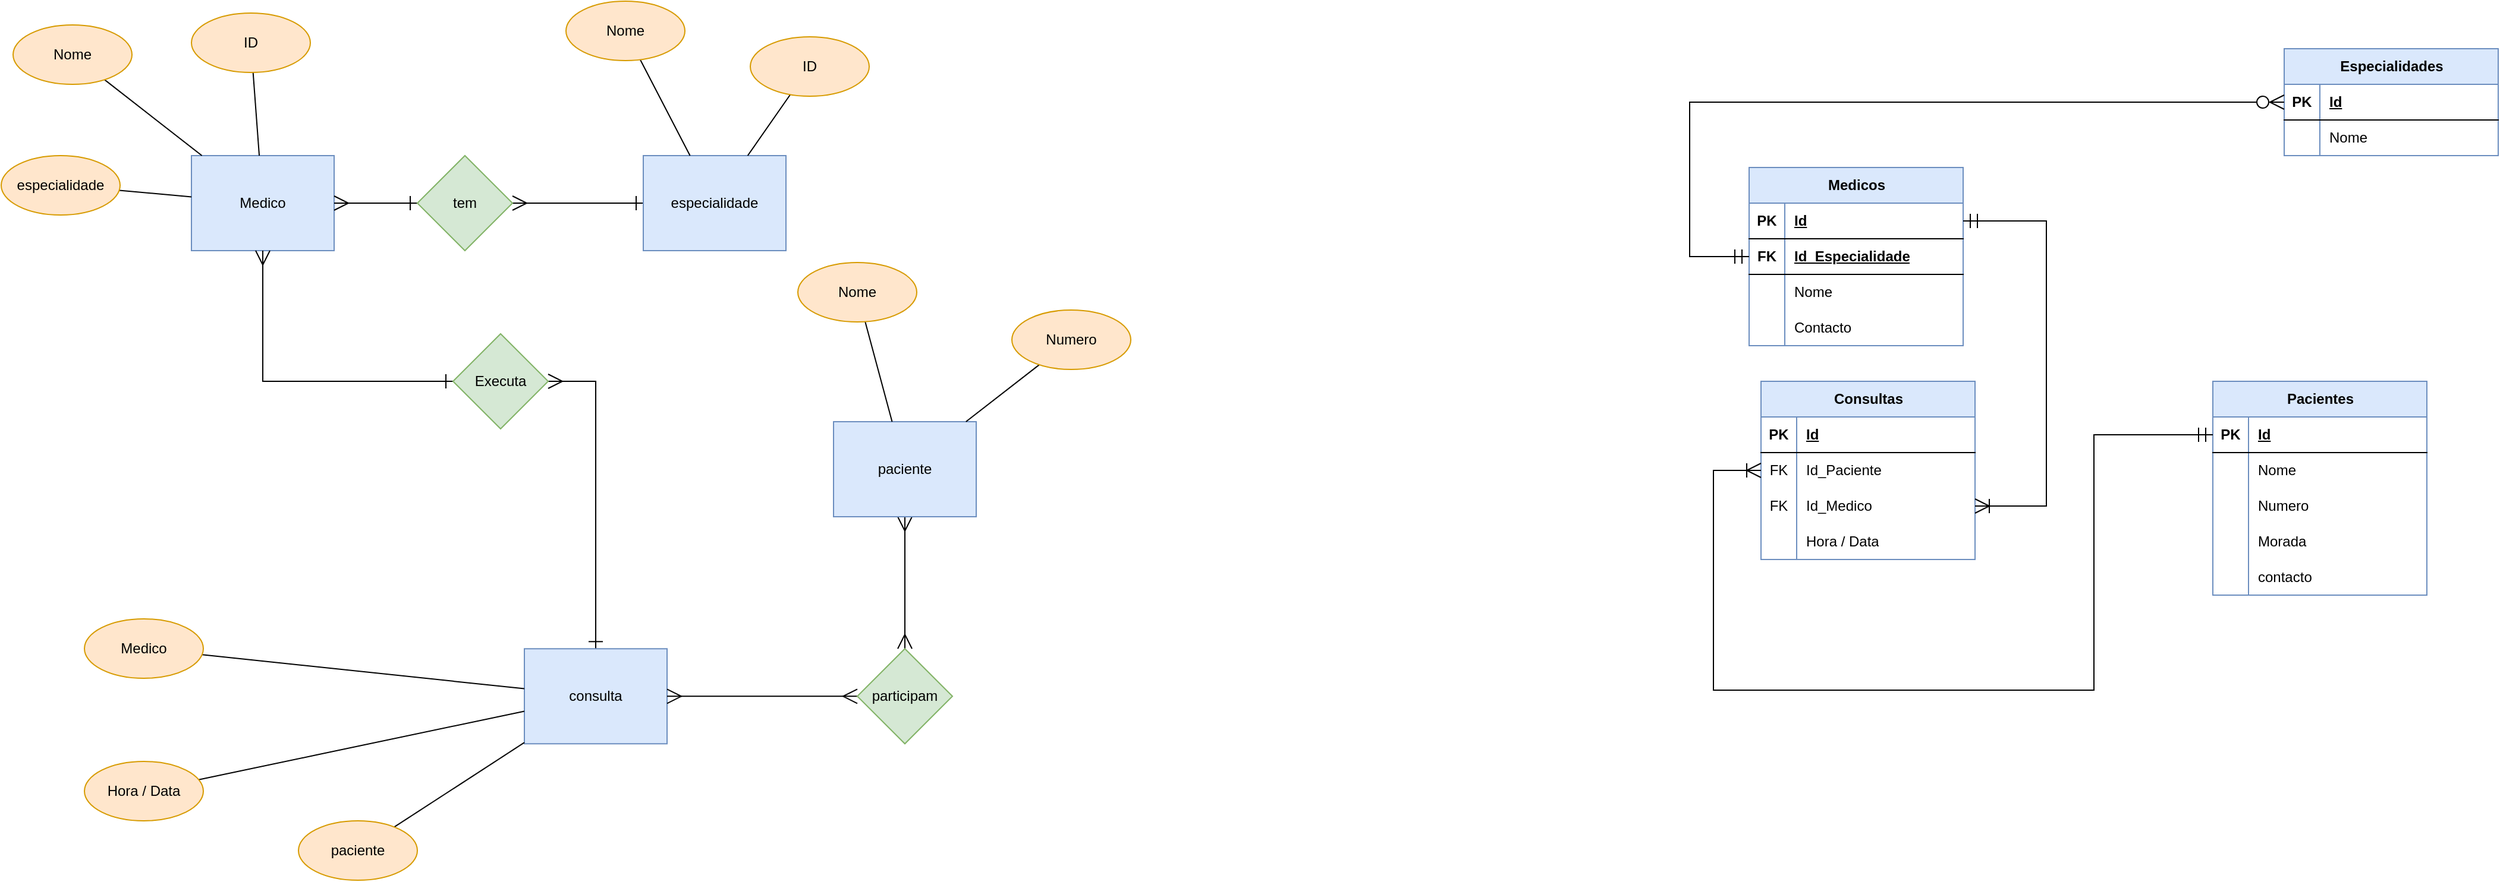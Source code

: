 <mxfile version="24.7.12" pages="2">
  <diagram name="1" id="F4jiB5zZETBEvIW5DNN1">
    <mxGraphModel dx="1501" dy="824" grid="1" gridSize="10" guides="1" tooltips="1" connect="1" arrows="1" fold="1" page="1" pageScale="1" pageWidth="1169" pageHeight="827" math="0" shadow="0">
      <root>
        <mxCell id="0" />
        <mxCell id="1" parent="0" />
        <mxCell id="mAm3ftsCTCYPy0uKQN3i-19" style="edgeStyle=orthogonalEdgeStyle;rounded=0;orthogonalLoop=1;jettySize=auto;html=1;endArrow=ERone;endFill=0;startArrow=ERmany;startFill=0;endSize=10;startSize=10;" parent="1" source="mAm3ftsCTCYPy0uKQN3i-104" target="mAm3ftsCTCYPy0uKQN3i-16" edge="1">
          <mxGeometry relative="1" as="geometry" />
        </mxCell>
        <mxCell id="mAm3ftsCTCYPy0uKQN3i-103" style="edgeStyle=orthogonalEdgeStyle;rounded=0;orthogonalLoop=1;jettySize=auto;html=1;endArrow=ERone;endFill=0;startArrow=ERmany;startFill=0;endSize=10;startSize=10;" parent="1" source="mAm3ftsCTCYPy0uKQN3i-130" target="mAm3ftsCTCYPy0uKQN3i-17" edge="1">
          <mxGeometry relative="1" as="geometry">
            <Array as="points">
              <mxPoint x="550" y="340" />
            </Array>
          </mxGeometry>
        </mxCell>
        <mxCell id="mAm3ftsCTCYPy0uKQN3i-14" value="Medico" style="rounded=0;whiteSpace=wrap;html=1;fillColor=#dae8fc;strokeColor=#6c8ebf;" parent="1" vertex="1">
          <mxGeometry x="210" y="150" width="120" height="80" as="geometry" />
        </mxCell>
        <mxCell id="mAm3ftsCTCYPy0uKQN3i-16" value="especialidade" style="rounded=0;whiteSpace=wrap;html=1;fillColor=#dae8fc;strokeColor=#6c8ebf;" parent="1" vertex="1">
          <mxGeometry x="590" y="150" width="120" height="80" as="geometry" />
        </mxCell>
        <mxCell id="mAm3ftsCTCYPy0uKQN3i-21" style="edgeStyle=orthogonalEdgeStyle;rounded=0;orthogonalLoop=1;jettySize=auto;html=1;startArrow=ERmany;startFill=0;endArrow=ERmany;endFill=0;endSize=10;startSize=10;" parent="1" source="mAm3ftsCTCYPy0uKQN3i-109" target="mAm3ftsCTCYPy0uKQN3i-18" edge="1">
          <mxGeometry relative="1" as="geometry" />
        </mxCell>
        <mxCell id="mAm3ftsCTCYPy0uKQN3i-17" value="consulta" style="rounded=0;whiteSpace=wrap;html=1;fillColor=#dae8fc;strokeColor=#6c8ebf;" parent="1" vertex="1">
          <mxGeometry x="490" y="565.14" width="120" height="80" as="geometry" />
        </mxCell>
        <mxCell id="mAm3ftsCTCYPy0uKQN3i-18" value="paciente" style="rounded=0;whiteSpace=wrap;html=1;fillColor=#dae8fc;strokeColor=#6c8ebf;" parent="1" vertex="1">
          <mxGeometry x="750" y="374" width="120" height="80" as="geometry" />
        </mxCell>
        <mxCell id="mAm3ftsCTCYPy0uKQN3i-28" style="rounded=0;orthogonalLoop=1;jettySize=auto;html=1;endArrow=none;endFill=0;" parent="1" source="mAm3ftsCTCYPy0uKQN3i-22" target="mAm3ftsCTCYPy0uKQN3i-14" edge="1">
          <mxGeometry relative="1" as="geometry" />
        </mxCell>
        <mxCell id="mAm3ftsCTCYPy0uKQN3i-22" value="Nome" style="ellipse;whiteSpace=wrap;html=1;fillColor=#ffe6cc;strokeColor=#d79b00;" parent="1" vertex="1">
          <mxGeometry x="60" y="40" width="100" height="50" as="geometry" />
        </mxCell>
        <mxCell id="mAm3ftsCTCYPy0uKQN3i-27" style="rounded=0;orthogonalLoop=1;jettySize=auto;html=1;endArrow=none;endFill=0;" parent="1" source="mAm3ftsCTCYPy0uKQN3i-23" target="mAm3ftsCTCYPy0uKQN3i-14" edge="1">
          <mxGeometry relative="1" as="geometry" />
        </mxCell>
        <mxCell id="mAm3ftsCTCYPy0uKQN3i-23" value="ID" style="ellipse;whiteSpace=wrap;html=1;fillColor=#ffe6cc;strokeColor=#d79b00;" parent="1" vertex="1">
          <mxGeometry x="210" y="30" width="100" height="50" as="geometry" />
        </mxCell>
        <mxCell id="mAm3ftsCTCYPy0uKQN3i-29" style="rounded=0;orthogonalLoop=1;jettySize=auto;html=1;endArrow=none;endFill=0;" parent="1" source="mAm3ftsCTCYPy0uKQN3i-24" target="mAm3ftsCTCYPy0uKQN3i-14" edge="1">
          <mxGeometry relative="1" as="geometry" />
        </mxCell>
        <mxCell id="mAm3ftsCTCYPy0uKQN3i-24" value="especialidade" style="ellipse;whiteSpace=wrap;html=1;fillColor=#ffe6cc;strokeColor=#d79b00;" parent="1" vertex="1">
          <mxGeometry x="50" y="150" width="100" height="50" as="geometry" />
        </mxCell>
        <mxCell id="mAm3ftsCTCYPy0uKQN3i-30" style="rounded=0;orthogonalLoop=1;jettySize=auto;html=1;endArrow=none;endFill=0;" parent="1" source="mAm3ftsCTCYPy0uKQN3i-25" target="mAm3ftsCTCYPy0uKQN3i-16" edge="1">
          <mxGeometry relative="1" as="geometry" />
        </mxCell>
        <mxCell id="mAm3ftsCTCYPy0uKQN3i-25" value="Nome" style="ellipse;whiteSpace=wrap;html=1;fillColor=#ffe6cc;strokeColor=#d79b00;" parent="1" vertex="1">
          <mxGeometry x="525" y="20" width="100" height="50" as="geometry" />
        </mxCell>
        <mxCell id="mAm3ftsCTCYPy0uKQN3i-31" style="rounded=0;orthogonalLoop=1;jettySize=auto;html=1;endArrow=none;endFill=0;" parent="1" source="mAm3ftsCTCYPy0uKQN3i-26" target="mAm3ftsCTCYPy0uKQN3i-16" edge="1">
          <mxGeometry relative="1" as="geometry" />
        </mxCell>
        <mxCell id="mAm3ftsCTCYPy0uKQN3i-26" value="ID" style="ellipse;whiteSpace=wrap;html=1;fillColor=#ffe6cc;strokeColor=#d79b00;" parent="1" vertex="1">
          <mxGeometry x="680" y="50" width="100" height="50" as="geometry" />
        </mxCell>
        <mxCell id="mAm3ftsCTCYPy0uKQN3i-37" style="rounded=0;orthogonalLoop=1;jettySize=auto;html=1;endArrow=none;endFill=0;" parent="1" source="mAm3ftsCTCYPy0uKQN3i-32" target="mAm3ftsCTCYPy0uKQN3i-17" edge="1">
          <mxGeometry relative="1" as="geometry">
            <mxPoint x="447.01" y="549.996" as="sourcePoint" />
          </mxGeometry>
        </mxCell>
        <mxCell id="mAm3ftsCTCYPy0uKQN3i-32" value="Hora / Data" style="ellipse;whiteSpace=wrap;html=1;fillColor=#ffe6cc;strokeColor=#d79b00;" parent="1" vertex="1">
          <mxGeometry x="120" y="660" width="100" height="50" as="geometry" />
        </mxCell>
        <mxCell id="mAm3ftsCTCYPy0uKQN3i-39" style="rounded=0;orthogonalLoop=1;jettySize=auto;html=1;endArrow=none;endFill=0;" parent="1" source="mAm3ftsCTCYPy0uKQN3i-36" target="mAm3ftsCTCYPy0uKQN3i-17" edge="1">
          <mxGeometry relative="1" as="geometry" />
        </mxCell>
        <mxCell id="mAm3ftsCTCYPy0uKQN3i-36" value="paciente" style="ellipse;whiteSpace=wrap;html=1;fillColor=#ffe6cc;strokeColor=#d79b00;" parent="1" vertex="1">
          <mxGeometry x="300" y="710" width="100" height="50" as="geometry" />
        </mxCell>
        <mxCell id="mAm3ftsCTCYPy0uKQN3i-41" style="rounded=0;orthogonalLoop=1;jettySize=auto;html=1;endArrow=none;endFill=0;" parent="1" source="mAm3ftsCTCYPy0uKQN3i-40" target="mAm3ftsCTCYPy0uKQN3i-17" edge="1">
          <mxGeometry relative="1" as="geometry" />
        </mxCell>
        <mxCell id="mAm3ftsCTCYPy0uKQN3i-40" value="Medico" style="ellipse;whiteSpace=wrap;html=1;fillColor=#ffe6cc;strokeColor=#d79b00;" parent="1" vertex="1">
          <mxGeometry x="120" y="540" width="100" height="50" as="geometry" />
        </mxCell>
        <mxCell id="mAm3ftsCTCYPy0uKQN3i-44" style="rounded=0;orthogonalLoop=1;jettySize=auto;html=1;endArrow=none;endFill=0;" parent="1" source="mAm3ftsCTCYPy0uKQN3i-42" target="mAm3ftsCTCYPy0uKQN3i-18" edge="1">
          <mxGeometry relative="1" as="geometry" />
        </mxCell>
        <mxCell id="mAm3ftsCTCYPy0uKQN3i-42" value="Nome" style="ellipse;whiteSpace=wrap;html=1;fillColor=#ffe6cc;strokeColor=#d79b00;" parent="1" vertex="1">
          <mxGeometry x="720" y="240" width="100" height="50" as="geometry" />
        </mxCell>
        <mxCell id="mAm3ftsCTCYPy0uKQN3i-45" style="rounded=0;orthogonalLoop=1;jettySize=auto;html=1;endArrow=none;endFill=0;" parent="1" source="mAm3ftsCTCYPy0uKQN3i-43" target="mAm3ftsCTCYPy0uKQN3i-18" edge="1">
          <mxGeometry relative="1" as="geometry" />
        </mxCell>
        <mxCell id="mAm3ftsCTCYPy0uKQN3i-43" value="Numero" style="ellipse;whiteSpace=wrap;html=1;fillColor=#ffe6cc;strokeColor=#d79b00;" parent="1" vertex="1">
          <mxGeometry x="900" y="280" width="100" height="50" as="geometry" />
        </mxCell>
        <mxCell id="mAm3ftsCTCYPy0uKQN3i-46" value="Medicos" style="shape=table;startSize=30;container=1;collapsible=1;childLayout=tableLayout;fixedRows=1;rowLines=0;fontStyle=1;align=center;resizeLast=1;html=1;fillColor=#dae8fc;strokeColor=#6c8ebf;" parent="1" vertex="1">
          <mxGeometry x="1520" y="160" width="180" height="150" as="geometry" />
        </mxCell>
        <mxCell id="mAm3ftsCTCYPy0uKQN3i-47" value="" style="shape=tableRow;horizontal=0;startSize=0;swimlaneHead=0;swimlaneBody=0;fillColor=none;collapsible=0;dropTarget=0;points=[[0,0.5],[1,0.5]];portConstraint=eastwest;top=0;left=0;right=0;bottom=1;" parent="mAm3ftsCTCYPy0uKQN3i-46" vertex="1">
          <mxGeometry y="30" width="180" height="30" as="geometry" />
        </mxCell>
        <mxCell id="mAm3ftsCTCYPy0uKQN3i-48" value="PK" style="shape=partialRectangle;connectable=0;fillColor=none;top=0;left=0;bottom=0;right=0;fontStyle=1;overflow=hidden;whiteSpace=wrap;html=1;" parent="mAm3ftsCTCYPy0uKQN3i-47" vertex="1">
          <mxGeometry width="30" height="30" as="geometry">
            <mxRectangle width="30" height="30" as="alternateBounds" />
          </mxGeometry>
        </mxCell>
        <mxCell id="mAm3ftsCTCYPy0uKQN3i-49" value="Id" style="shape=partialRectangle;connectable=0;fillColor=none;top=0;left=0;bottom=0;right=0;align=left;spacingLeft=6;fontStyle=5;overflow=hidden;whiteSpace=wrap;html=1;" parent="mAm3ftsCTCYPy0uKQN3i-47" vertex="1">
          <mxGeometry x="30" width="150" height="30" as="geometry">
            <mxRectangle width="150" height="30" as="alternateBounds" />
          </mxGeometry>
        </mxCell>
        <mxCell id="mAm3ftsCTCYPy0uKQN3i-137" value="" style="shape=tableRow;horizontal=0;startSize=0;swimlaneHead=0;swimlaneBody=0;fillColor=none;collapsible=0;dropTarget=0;points=[[0,0.5],[1,0.5]];portConstraint=eastwest;top=0;left=0;right=0;bottom=1;" parent="mAm3ftsCTCYPy0uKQN3i-46" vertex="1">
          <mxGeometry y="60" width="180" height="30" as="geometry" />
        </mxCell>
        <mxCell id="mAm3ftsCTCYPy0uKQN3i-138" value="FK" style="shape=partialRectangle;connectable=0;fillColor=none;top=0;left=0;bottom=0;right=0;fontStyle=1;overflow=hidden;whiteSpace=wrap;html=1;" parent="mAm3ftsCTCYPy0uKQN3i-137" vertex="1">
          <mxGeometry width="30" height="30" as="geometry">
            <mxRectangle width="30" height="30" as="alternateBounds" />
          </mxGeometry>
        </mxCell>
        <mxCell id="mAm3ftsCTCYPy0uKQN3i-139" value="Id_Especialidade" style="shape=partialRectangle;connectable=0;fillColor=none;top=0;left=0;bottom=0;right=0;align=left;spacingLeft=6;fontStyle=5;overflow=hidden;whiteSpace=wrap;html=1;" parent="mAm3ftsCTCYPy0uKQN3i-137" vertex="1">
          <mxGeometry x="30" width="150" height="30" as="geometry">
            <mxRectangle width="150" height="30" as="alternateBounds" />
          </mxGeometry>
        </mxCell>
        <mxCell id="mAm3ftsCTCYPy0uKQN3i-50" value="" style="shape=tableRow;horizontal=0;startSize=0;swimlaneHead=0;swimlaneBody=0;fillColor=none;collapsible=0;dropTarget=0;points=[[0,0.5],[1,0.5]];portConstraint=eastwest;top=0;left=0;right=0;bottom=0;" parent="mAm3ftsCTCYPy0uKQN3i-46" vertex="1">
          <mxGeometry y="90" width="180" height="30" as="geometry" />
        </mxCell>
        <mxCell id="mAm3ftsCTCYPy0uKQN3i-51" value="" style="shape=partialRectangle;connectable=0;fillColor=none;top=0;left=0;bottom=0;right=0;editable=1;overflow=hidden;whiteSpace=wrap;html=1;" parent="mAm3ftsCTCYPy0uKQN3i-50" vertex="1">
          <mxGeometry width="30" height="30" as="geometry">
            <mxRectangle width="30" height="30" as="alternateBounds" />
          </mxGeometry>
        </mxCell>
        <mxCell id="mAm3ftsCTCYPy0uKQN3i-52" value="Nome" style="shape=partialRectangle;connectable=0;fillColor=none;top=0;left=0;bottom=0;right=0;align=left;spacingLeft=6;overflow=hidden;whiteSpace=wrap;html=1;" parent="mAm3ftsCTCYPy0uKQN3i-50" vertex="1">
          <mxGeometry x="30" width="150" height="30" as="geometry">
            <mxRectangle width="150" height="30" as="alternateBounds" />
          </mxGeometry>
        </mxCell>
        <mxCell id="mAm3ftsCTCYPy0uKQN3i-53" value="" style="shape=tableRow;horizontal=0;startSize=0;swimlaneHead=0;swimlaneBody=0;fillColor=none;collapsible=0;dropTarget=0;points=[[0,0.5],[1,0.5]];portConstraint=eastwest;top=0;left=0;right=0;bottom=0;" parent="mAm3ftsCTCYPy0uKQN3i-46" vertex="1">
          <mxGeometry y="120" width="180" height="30" as="geometry" />
        </mxCell>
        <mxCell id="mAm3ftsCTCYPy0uKQN3i-54" value="" style="shape=partialRectangle;connectable=0;fillColor=none;top=0;left=0;bottom=0;right=0;editable=1;overflow=hidden;whiteSpace=wrap;html=1;" parent="mAm3ftsCTCYPy0uKQN3i-53" vertex="1">
          <mxGeometry width="30" height="30" as="geometry">
            <mxRectangle width="30" height="30" as="alternateBounds" />
          </mxGeometry>
        </mxCell>
        <mxCell id="mAm3ftsCTCYPy0uKQN3i-55" value="Contacto" style="shape=partialRectangle;connectable=0;fillColor=none;top=0;left=0;bottom=0;right=0;align=left;spacingLeft=6;overflow=hidden;whiteSpace=wrap;html=1;" parent="mAm3ftsCTCYPy0uKQN3i-53" vertex="1">
          <mxGeometry x="30" width="150" height="30" as="geometry">
            <mxRectangle width="150" height="30" as="alternateBounds" />
          </mxGeometry>
        </mxCell>
        <mxCell id="mAm3ftsCTCYPy0uKQN3i-59" value="Especialidades" style="shape=table;startSize=30;container=1;collapsible=1;childLayout=tableLayout;fixedRows=1;rowLines=0;fontStyle=1;align=center;resizeLast=1;html=1;fillColor=#dae8fc;strokeColor=#6c8ebf;" parent="1" vertex="1">
          <mxGeometry x="1970" y="60" width="180" height="90" as="geometry" />
        </mxCell>
        <mxCell id="mAm3ftsCTCYPy0uKQN3i-60" value="" style="shape=tableRow;horizontal=0;startSize=0;swimlaneHead=0;swimlaneBody=0;fillColor=none;collapsible=0;dropTarget=0;points=[[0,0.5],[1,0.5]];portConstraint=eastwest;top=0;left=0;right=0;bottom=1;" parent="mAm3ftsCTCYPy0uKQN3i-59" vertex="1">
          <mxGeometry y="30" width="180" height="30" as="geometry" />
        </mxCell>
        <mxCell id="mAm3ftsCTCYPy0uKQN3i-61" value="PK" style="shape=partialRectangle;connectable=0;fillColor=none;top=0;left=0;bottom=0;right=0;fontStyle=1;overflow=hidden;whiteSpace=wrap;html=1;" parent="mAm3ftsCTCYPy0uKQN3i-60" vertex="1">
          <mxGeometry width="30" height="30" as="geometry">
            <mxRectangle width="30" height="30" as="alternateBounds" />
          </mxGeometry>
        </mxCell>
        <mxCell id="mAm3ftsCTCYPy0uKQN3i-62" value="Id" style="shape=partialRectangle;connectable=0;fillColor=none;top=0;left=0;bottom=0;right=0;align=left;spacingLeft=6;fontStyle=5;overflow=hidden;whiteSpace=wrap;html=1;" parent="mAm3ftsCTCYPy0uKQN3i-60" vertex="1">
          <mxGeometry x="30" width="150" height="30" as="geometry">
            <mxRectangle width="150" height="30" as="alternateBounds" />
          </mxGeometry>
        </mxCell>
        <mxCell id="mAm3ftsCTCYPy0uKQN3i-63" value="" style="shape=tableRow;horizontal=0;startSize=0;swimlaneHead=0;swimlaneBody=0;fillColor=none;collapsible=0;dropTarget=0;points=[[0,0.5],[1,0.5]];portConstraint=eastwest;top=0;left=0;right=0;bottom=0;" parent="mAm3ftsCTCYPy0uKQN3i-59" vertex="1">
          <mxGeometry y="60" width="180" height="30" as="geometry" />
        </mxCell>
        <mxCell id="mAm3ftsCTCYPy0uKQN3i-64" value="" style="shape=partialRectangle;connectable=0;fillColor=none;top=0;left=0;bottom=0;right=0;editable=1;overflow=hidden;whiteSpace=wrap;html=1;" parent="mAm3ftsCTCYPy0uKQN3i-63" vertex="1">
          <mxGeometry width="30" height="30" as="geometry">
            <mxRectangle width="30" height="30" as="alternateBounds" />
          </mxGeometry>
        </mxCell>
        <mxCell id="mAm3ftsCTCYPy0uKQN3i-65" value="Nome" style="shape=partialRectangle;connectable=0;fillColor=none;top=0;left=0;bottom=0;right=0;align=left;spacingLeft=6;overflow=hidden;whiteSpace=wrap;html=1;" parent="mAm3ftsCTCYPy0uKQN3i-63" vertex="1">
          <mxGeometry x="30" width="150" height="30" as="geometry">
            <mxRectangle width="150" height="30" as="alternateBounds" />
          </mxGeometry>
        </mxCell>
        <mxCell id="mAm3ftsCTCYPy0uKQN3i-72" value="Consultas" style="shape=table;startSize=30;container=1;collapsible=1;childLayout=tableLayout;fixedRows=1;rowLines=0;fontStyle=1;align=center;resizeLast=1;html=1;fillColor=#dae8fc;strokeColor=#6c8ebf;" parent="1" vertex="1">
          <mxGeometry x="1530" y="340" width="180" height="150" as="geometry" />
        </mxCell>
        <mxCell id="mAm3ftsCTCYPy0uKQN3i-73" value="" style="shape=tableRow;horizontal=0;startSize=0;swimlaneHead=0;swimlaneBody=0;fillColor=none;collapsible=0;dropTarget=0;points=[[0,0.5],[1,0.5]];portConstraint=eastwest;top=0;left=0;right=0;bottom=1;" parent="mAm3ftsCTCYPy0uKQN3i-72" vertex="1">
          <mxGeometry y="30" width="180" height="30" as="geometry" />
        </mxCell>
        <mxCell id="mAm3ftsCTCYPy0uKQN3i-74" value="PK" style="shape=partialRectangle;connectable=0;fillColor=none;top=0;left=0;bottom=0;right=0;fontStyle=1;overflow=hidden;whiteSpace=wrap;html=1;" parent="mAm3ftsCTCYPy0uKQN3i-73" vertex="1">
          <mxGeometry width="30" height="30" as="geometry">
            <mxRectangle width="30" height="30" as="alternateBounds" />
          </mxGeometry>
        </mxCell>
        <mxCell id="mAm3ftsCTCYPy0uKQN3i-75" value="Id" style="shape=partialRectangle;connectable=0;fillColor=none;top=0;left=0;bottom=0;right=0;align=left;spacingLeft=6;fontStyle=5;overflow=hidden;whiteSpace=wrap;html=1;" parent="mAm3ftsCTCYPy0uKQN3i-73" vertex="1">
          <mxGeometry x="30" width="150" height="30" as="geometry">
            <mxRectangle width="150" height="30" as="alternateBounds" />
          </mxGeometry>
        </mxCell>
        <mxCell id="mAm3ftsCTCYPy0uKQN3i-76" value="" style="shape=tableRow;horizontal=0;startSize=0;swimlaneHead=0;swimlaneBody=0;fillColor=none;collapsible=0;dropTarget=0;points=[[0,0.5],[1,0.5]];portConstraint=eastwest;top=0;left=0;right=0;bottom=0;" parent="mAm3ftsCTCYPy0uKQN3i-72" vertex="1">
          <mxGeometry y="60" width="180" height="30" as="geometry" />
        </mxCell>
        <mxCell id="mAm3ftsCTCYPy0uKQN3i-77" value="FK" style="shape=partialRectangle;connectable=0;fillColor=none;top=0;left=0;bottom=0;right=0;editable=1;overflow=hidden;whiteSpace=wrap;html=1;" parent="mAm3ftsCTCYPy0uKQN3i-76" vertex="1">
          <mxGeometry width="30" height="30" as="geometry">
            <mxRectangle width="30" height="30" as="alternateBounds" />
          </mxGeometry>
        </mxCell>
        <mxCell id="mAm3ftsCTCYPy0uKQN3i-78" value="Id_Paciente" style="shape=partialRectangle;connectable=0;fillColor=none;top=0;left=0;bottom=0;right=0;align=left;spacingLeft=6;overflow=hidden;whiteSpace=wrap;html=1;" parent="mAm3ftsCTCYPy0uKQN3i-76" vertex="1">
          <mxGeometry x="30" width="150" height="30" as="geometry">
            <mxRectangle width="150" height="30" as="alternateBounds" />
          </mxGeometry>
        </mxCell>
        <mxCell id="mAm3ftsCTCYPy0uKQN3i-82" value="" style="shape=tableRow;horizontal=0;startSize=0;swimlaneHead=0;swimlaneBody=0;fillColor=none;collapsible=0;dropTarget=0;points=[[0,0.5],[1,0.5]];portConstraint=eastwest;top=0;left=0;right=0;bottom=0;" parent="mAm3ftsCTCYPy0uKQN3i-72" vertex="1">
          <mxGeometry y="90" width="180" height="30" as="geometry" />
        </mxCell>
        <mxCell id="mAm3ftsCTCYPy0uKQN3i-83" value="FK" style="shape=partialRectangle;connectable=0;fillColor=none;top=0;left=0;bottom=0;right=0;editable=1;overflow=hidden;whiteSpace=wrap;html=1;" parent="mAm3ftsCTCYPy0uKQN3i-82" vertex="1">
          <mxGeometry width="30" height="30" as="geometry">
            <mxRectangle width="30" height="30" as="alternateBounds" />
          </mxGeometry>
        </mxCell>
        <mxCell id="mAm3ftsCTCYPy0uKQN3i-84" value="Id_Medico" style="shape=partialRectangle;connectable=0;fillColor=none;top=0;left=0;bottom=0;right=0;align=left;spacingLeft=6;overflow=hidden;whiteSpace=wrap;html=1;" parent="mAm3ftsCTCYPy0uKQN3i-82" vertex="1">
          <mxGeometry x="30" width="150" height="30" as="geometry">
            <mxRectangle width="150" height="30" as="alternateBounds" />
          </mxGeometry>
        </mxCell>
        <mxCell id="mAm3ftsCTCYPy0uKQN3i-98" value="" style="shape=tableRow;horizontal=0;startSize=0;swimlaneHead=0;swimlaneBody=0;fillColor=none;collapsible=0;dropTarget=0;points=[[0,0.5],[1,0.5]];portConstraint=eastwest;top=0;left=0;right=0;bottom=0;" parent="mAm3ftsCTCYPy0uKQN3i-72" vertex="1">
          <mxGeometry y="120" width="180" height="30" as="geometry" />
        </mxCell>
        <mxCell id="mAm3ftsCTCYPy0uKQN3i-99" value="" style="shape=partialRectangle;connectable=0;fillColor=none;top=0;left=0;bottom=0;right=0;editable=1;overflow=hidden;whiteSpace=wrap;html=1;" parent="mAm3ftsCTCYPy0uKQN3i-98" vertex="1">
          <mxGeometry width="30" height="30" as="geometry">
            <mxRectangle width="30" height="30" as="alternateBounds" />
          </mxGeometry>
        </mxCell>
        <mxCell id="mAm3ftsCTCYPy0uKQN3i-100" value="Hora / Data" style="shape=partialRectangle;connectable=0;fillColor=none;top=0;left=0;bottom=0;right=0;align=left;spacingLeft=6;overflow=hidden;whiteSpace=wrap;html=1;" parent="mAm3ftsCTCYPy0uKQN3i-98" vertex="1">
          <mxGeometry x="30" width="150" height="30" as="geometry">
            <mxRectangle width="150" height="30" as="alternateBounds" />
          </mxGeometry>
        </mxCell>
        <mxCell id="mAm3ftsCTCYPy0uKQN3i-85" value="Pacientes" style="shape=table;startSize=30;container=1;collapsible=1;childLayout=tableLayout;fixedRows=1;rowLines=0;fontStyle=1;align=center;resizeLast=1;html=1;fillColor=#dae8fc;strokeColor=#6c8ebf;" parent="1" vertex="1">
          <mxGeometry x="1910" y="340" width="180" height="180" as="geometry" />
        </mxCell>
        <mxCell id="mAm3ftsCTCYPy0uKQN3i-86" value="" style="shape=tableRow;horizontal=0;startSize=0;swimlaneHead=0;swimlaneBody=0;fillColor=none;collapsible=0;dropTarget=0;points=[[0,0.5],[1,0.5]];portConstraint=eastwest;top=0;left=0;right=0;bottom=1;" parent="mAm3ftsCTCYPy0uKQN3i-85" vertex="1">
          <mxGeometry y="30" width="180" height="30" as="geometry" />
        </mxCell>
        <mxCell id="mAm3ftsCTCYPy0uKQN3i-87" value="PK" style="shape=partialRectangle;connectable=0;fillColor=none;top=0;left=0;bottom=0;right=0;fontStyle=1;overflow=hidden;whiteSpace=wrap;html=1;" parent="mAm3ftsCTCYPy0uKQN3i-86" vertex="1">
          <mxGeometry width="30" height="30" as="geometry">
            <mxRectangle width="30" height="30" as="alternateBounds" />
          </mxGeometry>
        </mxCell>
        <mxCell id="mAm3ftsCTCYPy0uKQN3i-88" value="Id" style="shape=partialRectangle;connectable=0;fillColor=none;top=0;left=0;bottom=0;right=0;align=left;spacingLeft=6;fontStyle=5;overflow=hidden;whiteSpace=wrap;html=1;" parent="mAm3ftsCTCYPy0uKQN3i-86" vertex="1">
          <mxGeometry x="30" width="150" height="30" as="geometry">
            <mxRectangle width="150" height="30" as="alternateBounds" />
          </mxGeometry>
        </mxCell>
        <mxCell id="mAm3ftsCTCYPy0uKQN3i-89" value="" style="shape=tableRow;horizontal=0;startSize=0;swimlaneHead=0;swimlaneBody=0;fillColor=none;collapsible=0;dropTarget=0;points=[[0,0.5],[1,0.5]];portConstraint=eastwest;top=0;left=0;right=0;bottom=0;" parent="mAm3ftsCTCYPy0uKQN3i-85" vertex="1">
          <mxGeometry y="60" width="180" height="30" as="geometry" />
        </mxCell>
        <mxCell id="mAm3ftsCTCYPy0uKQN3i-90" value="" style="shape=partialRectangle;connectable=0;fillColor=none;top=0;left=0;bottom=0;right=0;editable=1;overflow=hidden;whiteSpace=wrap;html=1;" parent="mAm3ftsCTCYPy0uKQN3i-89" vertex="1">
          <mxGeometry width="30" height="30" as="geometry">
            <mxRectangle width="30" height="30" as="alternateBounds" />
          </mxGeometry>
        </mxCell>
        <mxCell id="mAm3ftsCTCYPy0uKQN3i-91" value="Nome" style="shape=partialRectangle;connectable=0;fillColor=none;top=0;left=0;bottom=0;right=0;align=left;spacingLeft=6;overflow=hidden;whiteSpace=wrap;html=1;" parent="mAm3ftsCTCYPy0uKQN3i-89" vertex="1">
          <mxGeometry x="30" width="150" height="30" as="geometry">
            <mxRectangle width="150" height="30" as="alternateBounds" />
          </mxGeometry>
        </mxCell>
        <mxCell id="mAm3ftsCTCYPy0uKQN3i-92" value="" style="shape=tableRow;horizontal=0;startSize=0;swimlaneHead=0;swimlaneBody=0;fillColor=none;collapsible=0;dropTarget=0;points=[[0,0.5],[1,0.5]];portConstraint=eastwest;top=0;left=0;right=0;bottom=0;" parent="mAm3ftsCTCYPy0uKQN3i-85" vertex="1">
          <mxGeometry y="90" width="180" height="30" as="geometry" />
        </mxCell>
        <mxCell id="mAm3ftsCTCYPy0uKQN3i-93" value="" style="shape=partialRectangle;connectable=0;fillColor=none;top=0;left=0;bottom=0;right=0;editable=1;overflow=hidden;whiteSpace=wrap;html=1;" parent="mAm3ftsCTCYPy0uKQN3i-92" vertex="1">
          <mxGeometry width="30" height="30" as="geometry">
            <mxRectangle width="30" height="30" as="alternateBounds" />
          </mxGeometry>
        </mxCell>
        <mxCell id="mAm3ftsCTCYPy0uKQN3i-94" value="Numero" style="shape=partialRectangle;connectable=0;fillColor=none;top=0;left=0;bottom=0;right=0;align=left;spacingLeft=6;overflow=hidden;whiteSpace=wrap;html=1;" parent="mAm3ftsCTCYPy0uKQN3i-92" vertex="1">
          <mxGeometry x="30" width="150" height="30" as="geometry">
            <mxRectangle width="150" height="30" as="alternateBounds" />
          </mxGeometry>
        </mxCell>
        <mxCell id="mAm3ftsCTCYPy0uKQN3i-95" value="" style="shape=tableRow;horizontal=0;startSize=0;swimlaneHead=0;swimlaneBody=0;fillColor=none;collapsible=0;dropTarget=0;points=[[0,0.5],[1,0.5]];portConstraint=eastwest;top=0;left=0;right=0;bottom=0;" parent="mAm3ftsCTCYPy0uKQN3i-85" vertex="1">
          <mxGeometry y="120" width="180" height="30" as="geometry" />
        </mxCell>
        <mxCell id="mAm3ftsCTCYPy0uKQN3i-96" value="" style="shape=partialRectangle;connectable=0;fillColor=none;top=0;left=0;bottom=0;right=0;editable=1;overflow=hidden;whiteSpace=wrap;html=1;" parent="mAm3ftsCTCYPy0uKQN3i-95" vertex="1">
          <mxGeometry width="30" height="30" as="geometry">
            <mxRectangle width="30" height="30" as="alternateBounds" />
          </mxGeometry>
        </mxCell>
        <mxCell id="mAm3ftsCTCYPy0uKQN3i-97" value="Morada" style="shape=partialRectangle;connectable=0;fillColor=none;top=0;left=0;bottom=0;right=0;align=left;spacingLeft=6;overflow=hidden;whiteSpace=wrap;html=1;" parent="mAm3ftsCTCYPy0uKQN3i-95" vertex="1">
          <mxGeometry x="30" width="150" height="30" as="geometry">
            <mxRectangle width="150" height="30" as="alternateBounds" />
          </mxGeometry>
        </mxCell>
        <mxCell id="mAm3ftsCTCYPy0uKQN3i-141" value="" style="shape=tableRow;horizontal=0;startSize=0;swimlaneHead=0;swimlaneBody=0;fillColor=none;collapsible=0;dropTarget=0;points=[[0,0.5],[1,0.5]];portConstraint=eastwest;top=0;left=0;right=0;bottom=0;" parent="mAm3ftsCTCYPy0uKQN3i-85" vertex="1">
          <mxGeometry y="150" width="180" height="30" as="geometry" />
        </mxCell>
        <mxCell id="mAm3ftsCTCYPy0uKQN3i-142" value="" style="shape=partialRectangle;connectable=0;fillColor=none;top=0;left=0;bottom=0;right=0;editable=1;overflow=hidden;whiteSpace=wrap;html=1;" parent="mAm3ftsCTCYPy0uKQN3i-141" vertex="1">
          <mxGeometry width="30" height="30" as="geometry">
            <mxRectangle width="30" height="30" as="alternateBounds" />
          </mxGeometry>
        </mxCell>
        <mxCell id="mAm3ftsCTCYPy0uKQN3i-143" value="contacto" style="shape=partialRectangle;connectable=0;fillColor=none;top=0;left=0;bottom=0;right=0;align=left;spacingLeft=6;overflow=hidden;whiteSpace=wrap;html=1;" parent="mAm3ftsCTCYPy0uKQN3i-141" vertex="1">
          <mxGeometry x="30" width="150" height="30" as="geometry">
            <mxRectangle width="150" height="30" as="alternateBounds" />
          </mxGeometry>
        </mxCell>
        <mxCell id="mAm3ftsCTCYPy0uKQN3i-105" value="" style="edgeStyle=orthogonalEdgeStyle;rounded=0;orthogonalLoop=1;jettySize=auto;html=1;endArrow=ERone;endFill=0;startArrow=ERmany;startFill=0;endSize=10;startSize=10;" parent="1" source="mAm3ftsCTCYPy0uKQN3i-14" target="mAm3ftsCTCYPy0uKQN3i-104" edge="1">
          <mxGeometry relative="1" as="geometry">
            <mxPoint x="330" y="190" as="sourcePoint" />
            <mxPoint x="510" y="190" as="targetPoint" />
          </mxGeometry>
        </mxCell>
        <mxCell id="mAm3ftsCTCYPy0uKQN3i-104" value="tem" style="rhombus;whiteSpace=wrap;html=1;fillColor=#d5e8d4;strokeColor=#82b366;" parent="1" vertex="1">
          <mxGeometry x="400" y="150" width="80" height="80" as="geometry" />
        </mxCell>
        <mxCell id="mAm3ftsCTCYPy0uKQN3i-110" value="" style="edgeStyle=orthogonalEdgeStyle;rounded=0;orthogonalLoop=1;jettySize=auto;html=1;startArrow=ERmany;startFill=0;endArrow=ERmany;endFill=0;endSize=10;startSize=10;" parent="1" source="mAm3ftsCTCYPy0uKQN3i-17" target="mAm3ftsCTCYPy0uKQN3i-109" edge="1">
          <mxGeometry relative="1" as="geometry">
            <mxPoint x="610" y="605" as="sourcePoint" />
            <mxPoint x="810" y="454" as="targetPoint" />
          </mxGeometry>
        </mxCell>
        <mxCell id="mAm3ftsCTCYPy0uKQN3i-109" value="participam" style="rhombus;whiteSpace=wrap;html=1;fillColor=#d5e8d4;strokeColor=#82b366;" parent="1" vertex="1">
          <mxGeometry x="770" y="565.14" width="80" height="80" as="geometry" />
        </mxCell>
        <mxCell id="mAm3ftsCTCYPy0uKQN3i-129" value="" style="edgeStyle=orthogonalEdgeStyle;rounded=0;orthogonalLoop=1;jettySize=auto;html=1;endArrow=ERone;endFill=0;startArrow=ERmany;startFill=0;endSize=10;startSize=10;" parent="1" source="mAm3ftsCTCYPy0uKQN3i-14" target="mAm3ftsCTCYPy0uKQN3i-130" edge="1">
          <mxGeometry relative="1" as="geometry">
            <mxPoint x="270" y="230" as="sourcePoint" />
            <mxPoint x="550" y="565" as="targetPoint" />
            <Array as="points">
              <mxPoint x="270" y="340" />
            </Array>
          </mxGeometry>
        </mxCell>
        <mxCell id="mAm3ftsCTCYPy0uKQN3i-130" value="Executa" style="rhombus;whiteSpace=wrap;html=1;fillColor=#d5e8d4;strokeColor=#82b366;" parent="1" vertex="1">
          <mxGeometry x="430" y="300" width="80" height="80" as="geometry" />
        </mxCell>
        <mxCell id="mAm3ftsCTCYPy0uKQN3i-135" style="edgeStyle=orthogonalEdgeStyle;rounded=0;orthogonalLoop=1;jettySize=auto;html=1;exitX=0;exitY=0.5;exitDx=0;exitDy=0;endSize=10;startSize=10;endArrow=ERoneToMany;endFill=0;startArrow=ERmandOne;startFill=0;" parent="1" source="mAm3ftsCTCYPy0uKQN3i-86" target="mAm3ftsCTCYPy0uKQN3i-76" edge="1">
          <mxGeometry relative="1" as="geometry">
            <mxPoint x="1770" y="685.053" as="targetPoint" />
            <Array as="points">
              <mxPoint x="1810" y="385" />
              <mxPoint x="1810" y="600" />
              <mxPoint x="1490" y="600" />
              <mxPoint x="1490" y="415" />
            </Array>
          </mxGeometry>
        </mxCell>
        <mxCell id="mAm3ftsCTCYPy0uKQN3i-136" style="edgeStyle=orthogonalEdgeStyle;rounded=0;orthogonalLoop=1;jettySize=auto;html=1;exitX=1;exitY=0.5;exitDx=0;exitDy=0;endSize=10;startSize=10;endArrow=ERoneToMany;endFill=0;startArrow=ERmandOne;startFill=0;" parent="1" source="mAm3ftsCTCYPy0uKQN3i-47" target="mAm3ftsCTCYPy0uKQN3i-82" edge="1">
          <mxGeometry relative="1" as="geometry">
            <Array as="points">
              <mxPoint x="1770" y="205" />
              <mxPoint x="1770" y="445" />
            </Array>
          </mxGeometry>
        </mxCell>
        <mxCell id="mAm3ftsCTCYPy0uKQN3i-140" style="edgeStyle=orthogonalEdgeStyle;rounded=0;orthogonalLoop=1;jettySize=auto;html=1;exitX=0;exitY=0.5;exitDx=0;exitDy=0;endArrow=ERmandOne;endFill=0;startArrow=ERzeroToMany;startFill=0;endSize=10;startSize=10;" parent="1" source="mAm3ftsCTCYPy0uKQN3i-60" target="mAm3ftsCTCYPy0uKQN3i-137" edge="1">
          <mxGeometry relative="1" as="geometry">
            <Array as="points">
              <mxPoint x="1470" y="105" />
              <mxPoint x="1470" y="235" />
            </Array>
          </mxGeometry>
        </mxCell>
      </root>
    </mxGraphModel>
  </diagram>
  <diagram id="hcq9fctO2QwdAPfohydT" name="2">
    <mxGraphModel dx="1678" dy="921" grid="1" gridSize="10" guides="1" tooltips="1" connect="1" arrows="1" fold="1" page="1" pageScale="1" pageWidth="1169" pageHeight="827" math="0" shadow="0">
      <root>
        <mxCell id="0" />
        <mxCell id="1" parent="0" />
        <mxCell id="sFGwK1r3ScwTErKAgokA-22" style="edgeStyle=none;shape=connector;rounded=0;orthogonalLoop=1;jettySize=auto;html=1;strokeColor=#666666;strokeWidth=2;align=center;verticalAlign=middle;fontFamily=Helvetica;fontSize=15;fontColor=#182E3E;fontStyle=1;labelBackgroundColor=none;endArrow=ERmany;fillColor=#f5f5f5;endSize=10;startSize=10;startArrow=ERone;startFill=0;endFill=0;" edge="1" parent="1" source="sFGwK1r3ScwTErKAgokA-40" target="sFGwK1r3ScwTErKAgokA-4">
          <mxGeometry relative="1" as="geometry" />
        </mxCell>
        <mxCell id="sFGwK1r3ScwTErKAgokA-2" value="Clientes" style="rounded=0;whiteSpace=wrap;html=1;fillColor=#B1DDF0;strokeColor=#BAC8D3;fontColor=#182E3E;fontStyle=1;labelBackgroundColor=none;fontSize=15;" vertex="1" parent="1">
          <mxGeometry x="280" y="180" width="120" height="60" as="geometry" />
        </mxCell>
        <mxCell id="sFGwK1r3ScwTErKAgokA-24" style="edgeStyle=orthogonalEdgeStyle;shape=connector;rounded=0;orthogonalLoop=1;jettySize=auto;html=1;strokeColor=#666666;strokeWidth=2;align=center;verticalAlign=middle;fontFamily=Helvetica;fontSize=15;fontColor=#182E3E;fontStyle=1;labelBackgroundColor=none;endArrow=ERmany;fillColor=#f5f5f5;endSize=10;startSize=10;startArrow=ERone;startFill=0;endFill=0;" edge="1" parent="1" source="sFGwK1r3ScwTErKAgokA-43" target="sFGwK1r3ScwTErKAgokA-4">
          <mxGeometry relative="1" as="geometry">
            <Array as="points">
              <mxPoint x="760" y="360" />
            </Array>
          </mxGeometry>
        </mxCell>
        <mxCell id="sFGwK1r3ScwTErKAgokA-3" value="Pagamento" style="rounded=0;whiteSpace=wrap;html=1;fillColor=#B1DDF0;strokeColor=#BAC8D3;fontColor=#182E3E;fontStyle=1;labelBackgroundColor=none;fontSize=15;" vertex="1" parent="1">
          <mxGeometry x="310" y="400" width="120" height="60" as="geometry" />
        </mxCell>
        <mxCell id="sFGwK1r3ScwTErKAgokA-23" style="edgeStyle=none;shape=connector;rounded=0;orthogonalLoop=1;jettySize=auto;html=1;strokeColor=#666666;strokeWidth=2;align=center;verticalAlign=middle;fontFamily=Helvetica;fontSize=15;fontColor=#182E3E;fontStyle=1;labelBackgroundColor=none;endArrow=ERmany;fillColor=#f5f5f5;startArrow=ERmany;startFill=0;endFill=0;endSize=10;startSize=10;" edge="1" parent="1" source="sFGwK1r3ScwTErKAgokA-45" target="sFGwK1r3ScwTErKAgokA-5">
          <mxGeometry relative="1" as="geometry" />
        </mxCell>
        <mxCell id="sFGwK1r3ScwTErKAgokA-4" value="Compra" style="rounded=0;whiteSpace=wrap;html=1;fillColor=#B1DDF0;strokeColor=#BAC8D3;fontColor=#182E3E;fontStyle=1;labelBackgroundColor=none;fontSize=15;" vertex="1" parent="1">
          <mxGeometry x="730" y="180" width="120" height="60" as="geometry" />
        </mxCell>
        <mxCell id="sFGwK1r3ScwTErKAgokA-5" value="Produtos" style="rounded=0;whiteSpace=wrap;html=1;fillColor=#B1DDF0;strokeColor=#BAC8D3;fontColor=#182E3E;fontStyle=1;labelBackgroundColor=none;fontSize=15;" vertex="1" parent="1">
          <mxGeometry x="730" y="580" width="120" height="60" as="geometry" />
        </mxCell>
        <mxCell id="sFGwK1r3ScwTErKAgokA-14" style="edgeStyle=orthogonalEdgeStyle;rounded=0;orthogonalLoop=1;jettySize=auto;html=1;strokeColor=#f2f2f2;fontColor=#FFFFFF;strokeWidth=2;" edge="1" parent="1" source="sFGwK1r3ScwTErKAgokA-8" target="sFGwK1r3ScwTErKAgokA-2">
          <mxGeometry relative="1" as="geometry" />
        </mxCell>
        <mxCell id="sFGwK1r3ScwTErKAgokA-25" style="edgeStyle=none;shape=connector;rounded=0;orthogonalLoop=1;jettySize=auto;html=1;strokeColor=#666666;strokeWidth=2;align=center;verticalAlign=middle;fontFamily=Helvetica;fontSize=15;fontColor=#182E3E;fontStyle=1;labelBackgroundColor=none;endArrow=none;fillColor=#f5f5f5;endFill=0;" edge="1" parent="1" source="sFGwK1r3ScwTErKAgokA-8" target="sFGwK1r3ScwTErKAgokA-2">
          <mxGeometry relative="1" as="geometry" />
        </mxCell>
        <mxCell id="sFGwK1r3ScwTErKAgokA-8" value="Nome" style="ellipse;whiteSpace=wrap;html=1;strokeColor=#d79b00;fillColor=#ffe6cc;strokeWidth=2;" vertex="1" parent="1">
          <mxGeometry x="240" y="40" width="100" height="50" as="geometry" />
        </mxCell>
        <mxCell id="sFGwK1r3ScwTErKAgokA-13" style="rounded=0;orthogonalLoop=1;jettySize=auto;html=1;strokeColor=#666666;fontColor=#FFFFFF;strokeWidth=2;fillColor=#f5f5f5;endArrow=none;endFill=0;" edge="1" parent="1" source="sFGwK1r3ScwTErKAgokA-9" target="sFGwK1r3ScwTErKAgokA-2">
          <mxGeometry relative="1" as="geometry" />
        </mxCell>
        <mxCell id="sFGwK1r3ScwTErKAgokA-9" value="id" style="ellipse;whiteSpace=wrap;html=1;strokeColor=#d79b00;fillColor=#ffe6cc;strokeWidth=2;" vertex="1" parent="1">
          <mxGeometry x="380" y="40" width="100" height="50" as="geometry" />
        </mxCell>
        <mxCell id="sFGwK1r3ScwTErKAgokA-15" style="rounded=0;orthogonalLoop=1;jettySize=auto;html=1;strokeColor=#666666;fontColor=#FFFFFF;strokeWidth=2;startFillColor=#1A1A1A;endFillColor=#1A1A1A;fillColor=#f5f5f5;endArrow=none;endFill=0;" edge="1" parent="1" source="sFGwK1r3ScwTErKAgokA-10" target="sFGwK1r3ScwTErKAgokA-2">
          <mxGeometry relative="1" as="geometry" />
        </mxCell>
        <mxCell id="sFGwK1r3ScwTErKAgokA-10" value="Nº Contribuinte" style="ellipse;whiteSpace=wrap;html=1;strokeColor=#d79b00;fillColor=#ffe6cc;strokeWidth=2;" vertex="1" parent="1">
          <mxGeometry x="100" y="40" width="100" height="50" as="geometry" />
        </mxCell>
        <mxCell id="sFGwK1r3ScwTErKAgokA-17" style="rounded=0;orthogonalLoop=1;jettySize=auto;html=1;strokeColor=#666666;fontColor=#FFFFFF;strokeWidth=2;fillColor=#f5f5f5;endArrow=none;endFill=0;" edge="1" parent="1" source="sFGwK1r3ScwTErKAgokA-11" target="sFGwK1r3ScwTErKAgokA-2">
          <mxGeometry relative="1" as="geometry" />
        </mxCell>
        <mxCell id="sFGwK1r3ScwTErKAgokA-11" value="Morada" style="ellipse;whiteSpace=wrap;html=1;strokeColor=#d79b00;fillColor=#ffe6cc;strokeWidth=2;" vertex="1" parent="1">
          <mxGeometry x="100" y="240" width="100" height="50" as="geometry" />
        </mxCell>
        <mxCell id="sFGwK1r3ScwTErKAgokA-16" style="rounded=0;orthogonalLoop=1;jettySize=auto;html=1;strokeColor=#666666;fontColor=#FFFFFF;strokeWidth=2;fillColor=#f5f5f5;endArrow=none;endFill=0;" edge="1" parent="1" source="sFGwK1r3ScwTErKAgokA-12" target="sFGwK1r3ScwTErKAgokA-2">
          <mxGeometry relative="1" as="geometry" />
        </mxCell>
        <mxCell id="sFGwK1r3ScwTErKAgokA-12" value="Telefone" style="ellipse;whiteSpace=wrap;html=1;strokeColor=#d79b00;fillColor=#ffe6cc;strokeWidth=2;" vertex="1" parent="1">
          <mxGeometry x="100" y="140" width="100" height="50" as="geometry" />
        </mxCell>
        <mxCell id="sFGwK1r3ScwTErKAgokA-21" style="edgeStyle=none;shape=connector;rounded=0;orthogonalLoop=1;jettySize=auto;html=1;strokeColor=#666666;strokeWidth=2;align=center;verticalAlign=middle;fontFamily=Helvetica;fontSize=15;fontColor=#182E3E;fontStyle=1;labelBackgroundColor=none;endArrow=none;fillColor=#f5f5f5;endFill=0;" edge="1" parent="1" source="sFGwK1r3ScwTErKAgokA-18" target="sFGwK1r3ScwTErKAgokA-3">
          <mxGeometry relative="1" as="geometry" />
        </mxCell>
        <mxCell id="sFGwK1r3ScwTErKAgokA-18" value="Tipo Pagamento" style="ellipse;whiteSpace=wrap;html=1;strokeColor=#d79b00;fillColor=#ffe6cc;strokeWidth=2;" vertex="1" parent="1">
          <mxGeometry x="140" y="442.5" width="100" height="50" as="geometry" />
        </mxCell>
        <mxCell id="sFGwK1r3ScwTErKAgokA-20" style="edgeStyle=none;shape=connector;rounded=0;orthogonalLoop=1;jettySize=auto;html=1;strokeColor=#666666;strokeWidth=2;align=center;verticalAlign=middle;fontFamily=Helvetica;fontSize=15;fontColor=#182E3E;fontStyle=1;labelBackgroundColor=none;endArrow=none;fillColor=#f5f5f5;endFill=0;" edge="1" parent="1" source="sFGwK1r3ScwTErKAgokA-19" target="sFGwK1r3ScwTErKAgokA-3">
          <mxGeometry relative="1" as="geometry" />
        </mxCell>
        <mxCell id="sFGwK1r3ScwTErKAgokA-19" value="Prazo" style="ellipse;whiteSpace=wrap;html=1;strokeColor=#d79b00;fillColor=#ffe6cc;strokeWidth=2;" vertex="1" parent="1">
          <mxGeometry x="140" y="367.5" width="100" height="50" as="geometry" />
        </mxCell>
        <mxCell id="sFGwK1r3ScwTErKAgokA-31" style="edgeStyle=none;shape=connector;rounded=0;orthogonalLoop=1;jettySize=auto;html=1;strokeColor=#666666;strokeWidth=2;align=center;verticalAlign=middle;fontFamily=Helvetica;fontSize=15;fontColor=#182E3E;fontStyle=1;labelBackgroundColor=none;endArrow=none;fillColor=#f5f5f5;endFill=0;" edge="1" parent="1" source="sFGwK1r3ScwTErKAgokA-26" target="sFGwK1r3ScwTErKAgokA-5">
          <mxGeometry relative="1" as="geometry" />
        </mxCell>
        <mxCell id="sFGwK1r3ScwTErKAgokA-26" value="Nome" style="ellipse;whiteSpace=wrap;html=1;strokeColor=#d79b00;fillColor=#ffe6cc;strokeWidth=2;" vertex="1" parent="1">
          <mxGeometry x="990" y="620" width="100" height="50" as="geometry" />
        </mxCell>
        <mxCell id="sFGwK1r3ScwTErKAgokA-30" style="edgeStyle=none;shape=connector;rounded=0;orthogonalLoop=1;jettySize=auto;html=1;strokeColor=#666666;strokeWidth=2;align=center;verticalAlign=middle;fontFamily=Helvetica;fontSize=15;fontColor=#182E3E;fontStyle=1;labelBackgroundColor=none;endArrow=none;fillColor=#f5f5f5;endFill=0;" edge="1" parent="1" source="sFGwK1r3ScwTErKAgokA-27" target="sFGwK1r3ScwTErKAgokA-5">
          <mxGeometry relative="1" as="geometry" />
        </mxCell>
        <mxCell id="sFGwK1r3ScwTErKAgokA-27" value="id" style="ellipse;whiteSpace=wrap;html=1;strokeColor=#d79b00;fillColor=#ffe6cc;strokeWidth=2;" vertex="1" parent="1">
          <mxGeometry x="900" y="690" width="100" height="50" as="geometry" />
        </mxCell>
        <mxCell id="sFGwK1r3ScwTErKAgokA-29" style="edgeStyle=none;shape=connector;rounded=0;orthogonalLoop=1;jettySize=auto;html=1;strokeColor=#666666;strokeWidth=2;align=center;verticalAlign=middle;fontFamily=Helvetica;fontSize=15;fontColor=#182E3E;fontStyle=1;labelBackgroundColor=none;endArrow=none;fillColor=#f5f5f5;endFill=0;" edge="1" parent="1" source="sFGwK1r3ScwTErKAgokA-28" target="sFGwK1r3ScwTErKAgokA-5">
          <mxGeometry relative="1" as="geometry" />
        </mxCell>
        <mxCell id="sFGwK1r3ScwTErKAgokA-28" value="Quantidade" style="ellipse;whiteSpace=wrap;html=1;strokeColor=#d79b00;fillColor=#ffe6cc;strokeWidth=2;" vertex="1" parent="1">
          <mxGeometry x="750" y="700" width="100" height="50" as="geometry" />
        </mxCell>
        <mxCell id="sFGwK1r3ScwTErKAgokA-33" style="edgeStyle=none;shape=connector;rounded=0;orthogonalLoop=1;jettySize=auto;html=1;strokeColor=#666666;strokeWidth=2;align=center;verticalAlign=middle;fontFamily=Helvetica;fontSize=15;fontColor=#182E3E;fontStyle=1;labelBackgroundColor=none;endArrow=none;fillColor=#f5f5f5;endFill=0;" edge="1" parent="1" source="sFGwK1r3ScwTErKAgokA-32" target="sFGwK1r3ScwTErKAgokA-4">
          <mxGeometry relative="1" as="geometry" />
        </mxCell>
        <mxCell id="sFGwK1r3ScwTErKAgokA-32" value="id" style="ellipse;whiteSpace=wrap;html=1;strokeColor=#d79b00;fillColor=#ffe6cc;strokeWidth=2;" vertex="1" parent="1">
          <mxGeometry x="640" y="40" width="100" height="50" as="geometry" />
        </mxCell>
        <mxCell id="sFGwK1r3ScwTErKAgokA-35" style="edgeStyle=none;shape=connector;rounded=0;orthogonalLoop=1;jettySize=auto;html=1;strokeColor=#666666;strokeWidth=2;align=center;verticalAlign=middle;fontFamily=Helvetica;fontSize=15;fontColor=#182E3E;fontStyle=1;labelBackgroundColor=none;endArrow=none;fillColor=#f5f5f5;endFill=0;" edge="1" parent="1" source="sFGwK1r3ScwTErKAgokA-34" target="sFGwK1r3ScwTErKAgokA-4">
          <mxGeometry relative="1" as="geometry" />
        </mxCell>
        <mxCell id="sFGwK1r3ScwTErKAgokA-34" value="Cliente" style="ellipse;whiteSpace=wrap;html=1;strokeColor=#d79b00;fillColor=#ffe6cc;strokeWidth=2;" vertex="1" parent="1">
          <mxGeometry x="800" y="50" width="100" height="50" as="geometry" />
        </mxCell>
        <mxCell id="sFGwK1r3ScwTErKAgokA-37" style="edgeStyle=none;shape=connector;rounded=0;orthogonalLoop=1;jettySize=auto;html=1;strokeColor=#666666;strokeWidth=2;align=center;verticalAlign=middle;fontFamily=Helvetica;fontSize=15;fontColor=#182E3E;fontStyle=1;labelBackgroundColor=none;endArrow=none;fillColor=#f5f5f5;endFill=0;" edge="1" parent="1" source="sFGwK1r3ScwTErKAgokA-36" target="sFGwK1r3ScwTErKAgokA-4">
          <mxGeometry relative="1" as="geometry" />
        </mxCell>
        <mxCell id="sFGwK1r3ScwTErKAgokA-36" value="TimeStamp" style="ellipse;whiteSpace=wrap;html=1;strokeColor=#d79b00;fillColor=#ffe6cc;strokeWidth=2;" vertex="1" parent="1">
          <mxGeometry x="910" y="100" width="100" height="50" as="geometry" />
        </mxCell>
        <mxCell id="sFGwK1r3ScwTErKAgokA-39" style="edgeStyle=none;shape=connector;rounded=0;orthogonalLoop=1;jettySize=auto;html=1;strokeColor=#666666;strokeWidth=2;align=center;verticalAlign=middle;fontFamily=Helvetica;fontSize=15;fontColor=#182E3E;fontStyle=1;labelBackgroundColor=none;endArrow=none;fillColor=#f5f5f5;endFill=0;" edge="1" parent="1" source="sFGwK1r3ScwTErKAgokA-38" target="sFGwK1r3ScwTErKAgokA-4">
          <mxGeometry relative="1" as="geometry" />
        </mxCell>
        <mxCell id="sFGwK1r3ScwTErKAgokA-38" value="ListaProdutos" style="ellipse;whiteSpace=wrap;html=1;strokeColor=#d79b00;fillColor=#ffe6cc;strokeWidth=2;" vertex="1" parent="1">
          <mxGeometry x="910" y="190" width="100" height="50" as="geometry" />
        </mxCell>
        <mxCell id="sFGwK1r3ScwTErKAgokA-41" value="" style="edgeStyle=none;shape=connector;rounded=0;orthogonalLoop=1;jettySize=auto;html=1;strokeColor=#666666;strokeWidth=2;align=center;verticalAlign=middle;fontFamily=Helvetica;fontSize=15;fontColor=#182E3E;fontStyle=1;labelBackgroundColor=none;endArrow=ERone;fillColor=#f5f5f5;endSize=10;startSize=10;endFill=0;startArrow=ERmany;startFill=0;" edge="1" parent="1" source="sFGwK1r3ScwTErKAgokA-2" target="sFGwK1r3ScwTErKAgokA-40">
          <mxGeometry relative="1" as="geometry">
            <mxPoint x="400" y="210" as="sourcePoint" />
            <mxPoint x="730" y="210" as="targetPoint" />
          </mxGeometry>
        </mxCell>
        <mxCell id="sFGwK1r3ScwTErKAgokA-40" value="Faz" style="rhombus;whiteSpace=wrap;html=1;rounded=0;strokeColor=#82b366;align=center;verticalAlign=middle;fontFamily=Helvetica;fontSize=15;fontStyle=1;labelBackgroundColor=none;fillColor=#d5e8d4;" vertex="1" parent="1">
          <mxGeometry x="520" y="170" width="80" height="80" as="geometry" />
        </mxCell>
        <mxCell id="sFGwK1r3ScwTErKAgokA-42" value="" style="edgeStyle=orthogonalEdgeStyle;shape=connector;rounded=0;orthogonalLoop=1;jettySize=auto;html=1;strokeColor=#666666;strokeWidth=2;align=center;verticalAlign=middle;fontFamily=Helvetica;fontSize=15;fontColor=#182E3E;fontStyle=1;labelBackgroundColor=none;endArrow=ERone;fillColor=#f5f5f5;endSize=10;startSize=10;endFill=0;startArrow=ERone;startFill=0;" edge="1" parent="1" source="sFGwK1r3ScwTErKAgokA-3" target="sFGwK1r3ScwTErKAgokA-43">
          <mxGeometry relative="1" as="geometry">
            <mxPoint x="470" y="400" as="sourcePoint" />
            <mxPoint x="740" y="240" as="targetPoint" />
          </mxGeometry>
        </mxCell>
        <mxCell id="sFGwK1r3ScwTErKAgokA-43" value="Tem" style="rhombus;whiteSpace=wrap;html=1;rounded=0;strokeColor=#82b366;align=center;verticalAlign=middle;fontFamily=Helvetica;fontSize=15;fontStyle=1;labelBackgroundColor=none;fillColor=#d5e8d4;" vertex="1" parent="1">
          <mxGeometry x="540" y="320" width="80" height="80" as="geometry" />
        </mxCell>
        <mxCell id="sFGwK1r3ScwTErKAgokA-44" value="" style="edgeStyle=none;shape=connector;rounded=0;orthogonalLoop=1;jettySize=auto;html=1;strokeColor=#666666;strokeWidth=2;align=center;verticalAlign=middle;fontFamily=Helvetica;fontSize=15;fontColor=#182E3E;fontStyle=1;labelBackgroundColor=none;endArrow=ERmany;fillColor=#f5f5f5;startArrow=ERmany;startFill=0;endFill=0;endSize=10;startSize=10;" edge="1" parent="1" source="sFGwK1r3ScwTErKAgokA-4" target="sFGwK1r3ScwTErKAgokA-45">
          <mxGeometry relative="1" as="geometry">
            <mxPoint x="791" y="240" as="sourcePoint" />
            <mxPoint x="799" y="580" as="targetPoint" />
          </mxGeometry>
        </mxCell>
        <mxCell id="sFGwK1r3ScwTErKAgokA-45" value="Tem" style="rhombus;whiteSpace=wrap;html=1;rounded=0;strokeColor=#82b366;align=center;verticalAlign=middle;fontFamily=Helvetica;fontSize=15;fontStyle=1;labelBackgroundColor=none;fillColor=#d5e8d4;" vertex="1" parent="1">
          <mxGeometry x="750" y="414" width="80" height="80" as="geometry" />
        </mxCell>
        <mxCell id="E9udiscv27gEOLBypJ-7-1" value="Cliente" style="shape=table;startSize=30;container=1;collapsible=1;childLayout=tableLayout;fixedRows=1;rowLines=0;fontStyle=1;align=center;resizeLast=1;html=1;rounded=0;strokeColor=#BAC8D3;verticalAlign=middle;fontFamily=Helvetica;fontSize=15;fontColor=#182E3E;labelBackgroundColor=none;fillColor=#B1DDF0;" vertex="1" parent="1">
          <mxGeometry x="1920" y="230" width="180" height="180" as="geometry" />
        </mxCell>
        <mxCell id="E9udiscv27gEOLBypJ-7-2" value="" style="shape=tableRow;horizontal=0;startSize=0;swimlaneHead=0;swimlaneBody=0;fillColor=none;collapsible=0;dropTarget=0;points=[[0,0.5],[1,0.5]];portConstraint=eastwest;top=0;left=0;right=0;bottom=1;rounded=0;strokeColor=#BAC8D3;align=center;verticalAlign=middle;fontFamily=Helvetica;fontSize=15;fontColor=#182E3E;fontStyle=1;labelBackgroundColor=none;" vertex="1" parent="E9udiscv27gEOLBypJ-7-1">
          <mxGeometry y="30" width="180" height="30" as="geometry" />
        </mxCell>
        <mxCell id="E9udiscv27gEOLBypJ-7-3" value="PK" style="shape=partialRectangle;connectable=0;fillColor=none;top=0;left=0;bottom=0;right=0;fontStyle=1;overflow=hidden;whiteSpace=wrap;html=1;rounded=0;strokeColor=#BAC8D3;align=center;verticalAlign=middle;fontFamily=Helvetica;fontSize=15;fontColor=#182E3E;labelBackgroundColor=none;" vertex="1" parent="E9udiscv27gEOLBypJ-7-2">
          <mxGeometry width="30" height="30" as="geometry">
            <mxRectangle width="30" height="30" as="alternateBounds" />
          </mxGeometry>
        </mxCell>
        <mxCell id="E9udiscv27gEOLBypJ-7-4" value="ID" style="shape=partialRectangle;connectable=0;fillColor=none;top=0;left=0;bottom=0;right=0;align=left;spacingLeft=6;fontStyle=5;overflow=hidden;whiteSpace=wrap;html=1;rounded=0;strokeColor=#BAC8D3;verticalAlign=middle;fontFamily=Helvetica;fontSize=15;fontColor=#182E3E;labelBackgroundColor=none;" vertex="1" parent="E9udiscv27gEOLBypJ-7-2">
          <mxGeometry x="30" width="150" height="30" as="geometry">
            <mxRectangle width="150" height="30" as="alternateBounds" />
          </mxGeometry>
        </mxCell>
        <mxCell id="E9udiscv27gEOLBypJ-7-5" value="" style="shape=tableRow;horizontal=0;startSize=0;swimlaneHead=0;swimlaneBody=0;fillColor=none;collapsible=0;dropTarget=0;points=[[0,0.5],[1,0.5]];portConstraint=eastwest;top=0;left=0;right=0;bottom=0;rounded=0;strokeColor=#BAC8D3;align=center;verticalAlign=middle;fontFamily=Helvetica;fontSize=15;fontColor=#182E3E;fontStyle=1;labelBackgroundColor=none;" vertex="1" parent="E9udiscv27gEOLBypJ-7-1">
          <mxGeometry y="60" width="180" height="30" as="geometry" />
        </mxCell>
        <mxCell id="E9udiscv27gEOLBypJ-7-6" value="" style="shape=partialRectangle;connectable=0;fillColor=none;top=0;left=0;bottom=0;right=0;editable=1;overflow=hidden;whiteSpace=wrap;html=1;rounded=0;strokeColor=#BAC8D3;align=center;verticalAlign=middle;fontFamily=Helvetica;fontSize=15;fontColor=#182E3E;fontStyle=1;labelBackgroundColor=none;" vertex="1" parent="E9udiscv27gEOLBypJ-7-5">
          <mxGeometry width="30" height="30" as="geometry">
            <mxRectangle width="30" height="30" as="alternateBounds" />
          </mxGeometry>
        </mxCell>
        <mxCell id="E9udiscv27gEOLBypJ-7-7" value="Nome" style="shape=partialRectangle;connectable=0;fillColor=none;top=0;left=0;bottom=0;right=0;align=left;spacingLeft=6;overflow=hidden;whiteSpace=wrap;html=1;rounded=0;strokeColor=#BAC8D3;verticalAlign=middle;fontFamily=Helvetica;fontSize=15;fontColor=#182E3E;fontStyle=1;labelBackgroundColor=none;" vertex="1" parent="E9udiscv27gEOLBypJ-7-5">
          <mxGeometry x="30" width="150" height="30" as="geometry">
            <mxRectangle width="150" height="30" as="alternateBounds" />
          </mxGeometry>
        </mxCell>
        <mxCell id="E9udiscv27gEOLBypJ-7-8" value="" style="shape=tableRow;horizontal=0;startSize=0;swimlaneHead=0;swimlaneBody=0;fillColor=none;collapsible=0;dropTarget=0;points=[[0,0.5],[1,0.5]];portConstraint=eastwest;top=0;left=0;right=0;bottom=0;rounded=0;strokeColor=#BAC8D3;align=center;verticalAlign=middle;fontFamily=Helvetica;fontSize=15;fontColor=#182E3E;fontStyle=1;labelBackgroundColor=none;" vertex="1" parent="E9udiscv27gEOLBypJ-7-1">
          <mxGeometry y="90" width="180" height="30" as="geometry" />
        </mxCell>
        <mxCell id="E9udiscv27gEOLBypJ-7-9" value="" style="shape=partialRectangle;connectable=0;fillColor=none;top=0;left=0;bottom=0;right=0;editable=1;overflow=hidden;whiteSpace=wrap;html=1;rounded=0;strokeColor=#BAC8D3;align=center;verticalAlign=middle;fontFamily=Helvetica;fontSize=15;fontColor=#182E3E;fontStyle=1;labelBackgroundColor=none;" vertex="1" parent="E9udiscv27gEOLBypJ-7-8">
          <mxGeometry width="30" height="30" as="geometry">
            <mxRectangle width="30" height="30" as="alternateBounds" />
          </mxGeometry>
        </mxCell>
        <mxCell id="E9udiscv27gEOLBypJ-7-10" value="NIF" style="shape=partialRectangle;connectable=0;fillColor=none;top=0;left=0;bottom=0;right=0;align=left;spacingLeft=6;overflow=hidden;whiteSpace=wrap;html=1;rounded=0;strokeColor=#BAC8D3;verticalAlign=middle;fontFamily=Helvetica;fontSize=15;fontColor=#182E3E;fontStyle=1;labelBackgroundColor=none;" vertex="1" parent="E9udiscv27gEOLBypJ-7-8">
          <mxGeometry x="30" width="150" height="30" as="geometry">
            <mxRectangle width="150" height="30" as="alternateBounds" />
          </mxGeometry>
        </mxCell>
        <mxCell id="E9udiscv27gEOLBypJ-7-11" value="" style="shape=tableRow;horizontal=0;startSize=0;swimlaneHead=0;swimlaneBody=0;fillColor=none;collapsible=0;dropTarget=0;points=[[0,0.5],[1,0.5]];portConstraint=eastwest;top=0;left=0;right=0;bottom=0;rounded=0;strokeColor=#BAC8D3;align=center;verticalAlign=middle;fontFamily=Helvetica;fontSize=15;fontColor=#182E3E;fontStyle=1;labelBackgroundColor=none;" vertex="1" parent="E9udiscv27gEOLBypJ-7-1">
          <mxGeometry y="120" width="180" height="30" as="geometry" />
        </mxCell>
        <mxCell id="E9udiscv27gEOLBypJ-7-12" value="" style="shape=partialRectangle;connectable=0;fillColor=none;top=0;left=0;bottom=0;right=0;editable=1;overflow=hidden;whiteSpace=wrap;html=1;rounded=0;strokeColor=#BAC8D3;align=center;verticalAlign=middle;fontFamily=Helvetica;fontSize=15;fontColor=#182E3E;fontStyle=1;labelBackgroundColor=none;" vertex="1" parent="E9udiscv27gEOLBypJ-7-11">
          <mxGeometry width="30" height="30" as="geometry">
            <mxRectangle width="30" height="30" as="alternateBounds" />
          </mxGeometry>
        </mxCell>
        <mxCell id="E9udiscv27gEOLBypJ-7-13" value="Telefone" style="shape=partialRectangle;connectable=0;fillColor=none;top=0;left=0;bottom=0;right=0;align=left;spacingLeft=6;overflow=hidden;whiteSpace=wrap;html=1;rounded=0;strokeColor=#BAC8D3;verticalAlign=middle;fontFamily=Helvetica;fontSize=15;fontColor=#182E3E;fontStyle=1;labelBackgroundColor=none;" vertex="1" parent="E9udiscv27gEOLBypJ-7-11">
          <mxGeometry x="30" width="150" height="30" as="geometry">
            <mxRectangle width="150" height="30" as="alternateBounds" />
          </mxGeometry>
        </mxCell>
        <mxCell id="E9udiscv27gEOLBypJ-7-84" value="" style="shape=tableRow;horizontal=0;startSize=0;swimlaneHead=0;swimlaneBody=0;fillColor=none;collapsible=0;dropTarget=0;points=[[0,0.5],[1,0.5]];portConstraint=eastwest;top=0;left=0;right=0;bottom=0;rounded=0;strokeColor=#BAC8D3;align=center;verticalAlign=middle;fontFamily=Helvetica;fontSize=15;fontColor=#182E3E;fontStyle=1;labelBackgroundColor=none;" vertex="1" parent="E9udiscv27gEOLBypJ-7-1">
          <mxGeometry y="150" width="180" height="30" as="geometry" />
        </mxCell>
        <mxCell id="E9udiscv27gEOLBypJ-7-85" value="" style="shape=partialRectangle;connectable=0;fillColor=none;top=0;left=0;bottom=0;right=0;editable=1;overflow=hidden;whiteSpace=wrap;html=1;rounded=0;strokeColor=#BAC8D3;align=center;verticalAlign=middle;fontFamily=Helvetica;fontSize=15;fontColor=#182E3E;fontStyle=1;labelBackgroundColor=none;" vertex="1" parent="E9udiscv27gEOLBypJ-7-84">
          <mxGeometry width="30" height="30" as="geometry">
            <mxRectangle width="30" height="30" as="alternateBounds" />
          </mxGeometry>
        </mxCell>
        <mxCell id="E9udiscv27gEOLBypJ-7-86" value="Morada" style="shape=partialRectangle;connectable=0;fillColor=none;top=0;left=0;bottom=0;right=0;align=left;spacingLeft=6;overflow=hidden;whiteSpace=wrap;html=1;rounded=0;strokeColor=#BAC8D3;verticalAlign=middle;fontFamily=Helvetica;fontSize=15;fontColor=#182E3E;fontStyle=1;labelBackgroundColor=none;" vertex="1" parent="E9udiscv27gEOLBypJ-7-84">
          <mxGeometry x="30" width="150" height="30" as="geometry">
            <mxRectangle width="150" height="30" as="alternateBounds" />
          </mxGeometry>
        </mxCell>
        <mxCell id="E9udiscv27gEOLBypJ-7-14" value="Compra" style="shape=table;startSize=30;container=1;collapsible=1;childLayout=tableLayout;fixedRows=1;rowLines=0;fontStyle=1;align=center;resizeLast=1;html=1;rounded=0;strokeColor=#BAC8D3;verticalAlign=middle;fontFamily=Helvetica;fontSize=15;fontColor=#182E3E;labelBackgroundColor=none;fillColor=#B1DDF0;" vertex="1" parent="1">
          <mxGeometry x="1620" y="50" width="180" height="150" as="geometry" />
        </mxCell>
        <mxCell id="E9udiscv27gEOLBypJ-7-15" value="" style="shape=tableRow;horizontal=0;startSize=0;swimlaneHead=0;swimlaneBody=0;fillColor=none;collapsible=0;dropTarget=0;points=[[0,0.5],[1,0.5]];portConstraint=eastwest;top=0;left=0;right=0;bottom=1;rounded=0;strokeColor=#BAC8D3;align=center;verticalAlign=middle;fontFamily=Helvetica;fontSize=15;fontColor=#182E3E;fontStyle=1;labelBackgroundColor=none;" vertex="1" parent="E9udiscv27gEOLBypJ-7-14">
          <mxGeometry y="30" width="180" height="30" as="geometry" />
        </mxCell>
        <mxCell id="E9udiscv27gEOLBypJ-7-16" value="PK" style="shape=partialRectangle;connectable=0;fillColor=none;top=0;left=0;bottom=0;right=0;fontStyle=1;overflow=hidden;whiteSpace=wrap;html=1;rounded=0;strokeColor=#BAC8D3;align=center;verticalAlign=middle;fontFamily=Helvetica;fontSize=15;fontColor=#182E3E;labelBackgroundColor=none;" vertex="1" parent="E9udiscv27gEOLBypJ-7-15">
          <mxGeometry width="30" height="30" as="geometry">
            <mxRectangle width="30" height="30" as="alternateBounds" />
          </mxGeometry>
        </mxCell>
        <mxCell id="E9udiscv27gEOLBypJ-7-17" value="ID" style="shape=partialRectangle;connectable=0;fillColor=none;top=0;left=0;bottom=0;right=0;align=left;spacingLeft=6;fontStyle=5;overflow=hidden;whiteSpace=wrap;html=1;rounded=0;strokeColor=#BAC8D3;verticalAlign=middle;fontFamily=Helvetica;fontSize=15;fontColor=#182E3E;labelBackgroundColor=none;" vertex="1" parent="E9udiscv27gEOLBypJ-7-15">
          <mxGeometry x="30" width="150" height="30" as="geometry">
            <mxRectangle width="150" height="30" as="alternateBounds" />
          </mxGeometry>
        </mxCell>
        <mxCell id="E9udiscv27gEOLBypJ-7-79" value="" style="shape=tableRow;horizontal=0;startSize=0;swimlaneHead=0;swimlaneBody=0;fillColor=none;collapsible=0;dropTarget=0;points=[[0,0.5],[1,0.5]];portConstraint=eastwest;top=0;left=0;right=0;bottom=1;rounded=0;strokeColor=#BAC8D3;align=center;verticalAlign=middle;fontFamily=Helvetica;fontSize=15;fontColor=#182E3E;fontStyle=1;labelBackgroundColor=none;" vertex="1" parent="E9udiscv27gEOLBypJ-7-14">
          <mxGeometry y="60" width="180" height="30" as="geometry" />
        </mxCell>
        <mxCell id="E9udiscv27gEOLBypJ-7-80" value="FK" style="shape=partialRectangle;connectable=0;fillColor=none;top=0;left=0;bottom=0;right=0;fontStyle=1;overflow=hidden;whiteSpace=wrap;html=1;rounded=0;strokeColor=#BAC8D3;align=center;verticalAlign=middle;fontFamily=Helvetica;fontSize=15;fontColor=#182E3E;labelBackgroundColor=none;" vertex="1" parent="E9udiscv27gEOLBypJ-7-79">
          <mxGeometry width="30" height="30" as="geometry">
            <mxRectangle width="30" height="30" as="alternateBounds" />
          </mxGeometry>
        </mxCell>
        <mxCell id="E9udiscv27gEOLBypJ-7-81" value="ID_Pagamento" style="shape=partialRectangle;connectable=0;fillColor=none;top=0;left=0;bottom=0;right=0;align=left;spacingLeft=6;fontStyle=5;overflow=hidden;whiteSpace=wrap;html=1;rounded=0;strokeColor=#BAC8D3;verticalAlign=middle;fontFamily=Helvetica;fontSize=15;fontColor=#182E3E;labelBackgroundColor=none;" vertex="1" parent="E9udiscv27gEOLBypJ-7-79">
          <mxGeometry x="30" width="150" height="30" as="geometry">
            <mxRectangle width="150" height="30" as="alternateBounds" />
          </mxGeometry>
        </mxCell>
        <mxCell id="E9udiscv27gEOLBypJ-7-18" value="" style="shape=tableRow;horizontal=0;startSize=0;swimlaneHead=0;swimlaneBody=0;fillColor=none;collapsible=0;dropTarget=0;points=[[0,0.5],[1,0.5]];portConstraint=eastwest;top=0;left=0;right=0;bottom=0;rounded=0;strokeColor=#BAC8D3;align=center;verticalAlign=middle;fontFamily=Helvetica;fontSize=15;fontColor=#182E3E;fontStyle=1;labelBackgroundColor=none;" vertex="1" parent="E9udiscv27gEOLBypJ-7-14">
          <mxGeometry y="90" width="180" height="30" as="geometry" />
        </mxCell>
        <mxCell id="E9udiscv27gEOLBypJ-7-19" value="FK" style="shape=partialRectangle;connectable=0;fillColor=none;top=0;left=0;bottom=0;right=0;editable=1;overflow=hidden;whiteSpace=wrap;html=1;rounded=0;strokeColor=#BAC8D3;align=center;verticalAlign=middle;fontFamily=Helvetica;fontSize=15;fontColor=#182E3E;fontStyle=1;labelBackgroundColor=none;" vertex="1" parent="E9udiscv27gEOLBypJ-7-18">
          <mxGeometry width="30" height="30" as="geometry">
            <mxRectangle width="30" height="30" as="alternateBounds" />
          </mxGeometry>
        </mxCell>
        <mxCell id="E9udiscv27gEOLBypJ-7-20" value="ID_Cliente" style="shape=partialRectangle;connectable=0;fillColor=none;top=0;left=0;bottom=0;right=0;align=left;spacingLeft=6;overflow=hidden;whiteSpace=wrap;html=1;rounded=0;strokeColor=#BAC8D3;verticalAlign=middle;fontFamily=Helvetica;fontSize=15;fontColor=#182E3E;fontStyle=1;labelBackgroundColor=none;" vertex="1" parent="E9udiscv27gEOLBypJ-7-18">
          <mxGeometry x="30" width="150" height="30" as="geometry">
            <mxRectangle width="150" height="30" as="alternateBounds" />
          </mxGeometry>
        </mxCell>
        <mxCell id="E9udiscv27gEOLBypJ-7-21" value="" style="shape=tableRow;horizontal=0;startSize=0;swimlaneHead=0;swimlaneBody=0;fillColor=none;collapsible=0;dropTarget=0;points=[[0,0.5],[1,0.5]];portConstraint=eastwest;top=0;left=0;right=0;bottom=0;rounded=0;strokeColor=#BAC8D3;align=center;verticalAlign=middle;fontFamily=Helvetica;fontSize=15;fontColor=#182E3E;fontStyle=1;labelBackgroundColor=none;" vertex="1" parent="E9udiscv27gEOLBypJ-7-14">
          <mxGeometry y="120" width="180" height="30" as="geometry" />
        </mxCell>
        <mxCell id="E9udiscv27gEOLBypJ-7-22" value="" style="shape=partialRectangle;connectable=0;fillColor=none;top=0;left=0;bottom=0;right=0;editable=1;overflow=hidden;whiteSpace=wrap;html=1;rounded=0;strokeColor=#BAC8D3;align=center;verticalAlign=middle;fontFamily=Helvetica;fontSize=15;fontColor=#182E3E;fontStyle=1;labelBackgroundColor=none;" vertex="1" parent="E9udiscv27gEOLBypJ-7-21">
          <mxGeometry width="30" height="30" as="geometry">
            <mxRectangle width="30" height="30" as="alternateBounds" />
          </mxGeometry>
        </mxCell>
        <mxCell id="E9udiscv27gEOLBypJ-7-23" value="TimeStamp" style="shape=partialRectangle;connectable=0;fillColor=none;top=0;left=0;bottom=0;right=0;align=left;spacingLeft=6;overflow=hidden;whiteSpace=wrap;html=1;rounded=0;strokeColor=#BAC8D3;verticalAlign=middle;fontFamily=Helvetica;fontSize=15;fontColor=#182E3E;fontStyle=1;labelBackgroundColor=none;" vertex="1" parent="E9udiscv27gEOLBypJ-7-21">
          <mxGeometry x="30" width="150" height="30" as="geometry">
            <mxRectangle width="150" height="30" as="alternateBounds" />
          </mxGeometry>
        </mxCell>
        <mxCell id="E9udiscv27gEOLBypJ-7-27" value="Produtos" style="shape=table;startSize=30;container=1;collapsible=1;childLayout=tableLayout;fixedRows=1;rowLines=0;fontStyle=1;align=center;resizeLast=1;html=1;rounded=0;strokeColor=#BAC8D3;verticalAlign=middle;fontFamily=Helvetica;fontSize=15;fontColor=#182E3E;labelBackgroundColor=none;fillColor=#B1DDF0;" vertex="1" parent="1">
          <mxGeometry x="1310" y="285" width="180" height="150" as="geometry" />
        </mxCell>
        <mxCell id="E9udiscv27gEOLBypJ-7-28" value="" style="shape=tableRow;horizontal=0;startSize=0;swimlaneHead=0;swimlaneBody=0;fillColor=none;collapsible=0;dropTarget=0;points=[[0,0.5],[1,0.5]];portConstraint=eastwest;top=0;left=0;right=0;bottom=1;rounded=0;strokeColor=#BAC8D3;align=center;verticalAlign=middle;fontFamily=Helvetica;fontSize=15;fontColor=#182E3E;fontStyle=1;labelBackgroundColor=none;" vertex="1" parent="E9udiscv27gEOLBypJ-7-27">
          <mxGeometry y="30" width="180" height="30" as="geometry" />
        </mxCell>
        <mxCell id="E9udiscv27gEOLBypJ-7-29" value="PK" style="shape=partialRectangle;connectable=0;fillColor=none;top=0;left=0;bottom=0;right=0;fontStyle=1;overflow=hidden;whiteSpace=wrap;html=1;rounded=0;strokeColor=#BAC8D3;align=center;verticalAlign=middle;fontFamily=Helvetica;fontSize=15;fontColor=#182E3E;labelBackgroundColor=none;" vertex="1" parent="E9udiscv27gEOLBypJ-7-28">
          <mxGeometry width="30" height="30" as="geometry">
            <mxRectangle width="30" height="30" as="alternateBounds" />
          </mxGeometry>
        </mxCell>
        <mxCell id="E9udiscv27gEOLBypJ-7-30" value="ID" style="shape=partialRectangle;connectable=0;fillColor=none;top=0;left=0;bottom=0;right=0;align=left;spacingLeft=6;fontStyle=5;overflow=hidden;whiteSpace=wrap;html=1;rounded=0;strokeColor=#BAC8D3;verticalAlign=middle;fontFamily=Helvetica;fontSize=15;fontColor=#182E3E;labelBackgroundColor=none;" vertex="1" parent="E9udiscv27gEOLBypJ-7-28">
          <mxGeometry x="30" width="150" height="30" as="geometry">
            <mxRectangle width="150" height="30" as="alternateBounds" />
          </mxGeometry>
        </mxCell>
        <mxCell id="E9udiscv27gEOLBypJ-7-31" value="" style="shape=tableRow;horizontal=0;startSize=0;swimlaneHead=0;swimlaneBody=0;fillColor=none;collapsible=0;dropTarget=0;points=[[0,0.5],[1,0.5]];portConstraint=eastwest;top=0;left=0;right=0;bottom=0;rounded=0;strokeColor=#BAC8D3;align=center;verticalAlign=middle;fontFamily=Helvetica;fontSize=15;fontColor=#182E3E;fontStyle=1;labelBackgroundColor=none;" vertex="1" parent="E9udiscv27gEOLBypJ-7-27">
          <mxGeometry y="60" width="180" height="30" as="geometry" />
        </mxCell>
        <mxCell id="E9udiscv27gEOLBypJ-7-32" value="" style="shape=partialRectangle;connectable=0;fillColor=none;top=0;left=0;bottom=0;right=0;editable=1;overflow=hidden;whiteSpace=wrap;html=1;rounded=0;strokeColor=#BAC8D3;align=center;verticalAlign=middle;fontFamily=Helvetica;fontSize=15;fontColor=#182E3E;fontStyle=1;labelBackgroundColor=none;" vertex="1" parent="E9udiscv27gEOLBypJ-7-31">
          <mxGeometry width="30" height="30" as="geometry">
            <mxRectangle width="30" height="30" as="alternateBounds" />
          </mxGeometry>
        </mxCell>
        <mxCell id="E9udiscv27gEOLBypJ-7-33" value="Nome" style="shape=partialRectangle;connectable=0;fillColor=none;top=0;left=0;bottom=0;right=0;align=left;spacingLeft=6;overflow=hidden;whiteSpace=wrap;html=1;rounded=0;strokeColor=#BAC8D3;verticalAlign=middle;fontFamily=Helvetica;fontSize=15;fontColor=#182E3E;fontStyle=1;labelBackgroundColor=none;" vertex="1" parent="E9udiscv27gEOLBypJ-7-31">
          <mxGeometry x="30" width="150" height="30" as="geometry">
            <mxRectangle width="150" height="30" as="alternateBounds" />
          </mxGeometry>
        </mxCell>
        <mxCell id="E9udiscv27gEOLBypJ-7-37" value="" style="shape=tableRow;horizontal=0;startSize=0;swimlaneHead=0;swimlaneBody=0;fillColor=none;collapsible=0;dropTarget=0;points=[[0,0.5],[1,0.5]];portConstraint=eastwest;top=0;left=0;right=0;bottom=0;rounded=0;strokeColor=#BAC8D3;align=center;verticalAlign=middle;fontFamily=Helvetica;fontSize=15;fontColor=#182E3E;fontStyle=1;labelBackgroundColor=none;" vertex="1" parent="E9udiscv27gEOLBypJ-7-27">
          <mxGeometry y="90" width="180" height="30" as="geometry" />
        </mxCell>
        <mxCell id="E9udiscv27gEOLBypJ-7-38" value="" style="shape=partialRectangle;connectable=0;fillColor=none;top=0;left=0;bottom=0;right=0;editable=1;overflow=hidden;whiteSpace=wrap;html=1;rounded=0;strokeColor=#BAC8D3;align=center;verticalAlign=middle;fontFamily=Helvetica;fontSize=15;fontColor=#182E3E;fontStyle=1;labelBackgroundColor=none;" vertex="1" parent="E9udiscv27gEOLBypJ-7-37">
          <mxGeometry width="30" height="30" as="geometry">
            <mxRectangle width="30" height="30" as="alternateBounds" />
          </mxGeometry>
        </mxCell>
        <mxCell id="E9udiscv27gEOLBypJ-7-39" value="Preço" style="shape=partialRectangle;connectable=0;fillColor=none;top=0;left=0;bottom=0;right=0;align=left;spacingLeft=6;overflow=hidden;whiteSpace=wrap;html=1;rounded=0;strokeColor=#BAC8D3;verticalAlign=middle;fontFamily=Helvetica;fontSize=15;fontColor=#182E3E;fontStyle=1;labelBackgroundColor=none;" vertex="1" parent="E9udiscv27gEOLBypJ-7-37">
          <mxGeometry x="30" width="150" height="30" as="geometry">
            <mxRectangle width="150" height="30" as="alternateBounds" />
          </mxGeometry>
        </mxCell>
        <mxCell id="E9udiscv27gEOLBypJ-7-87" value="" style="shape=tableRow;horizontal=0;startSize=0;swimlaneHead=0;swimlaneBody=0;fillColor=none;collapsible=0;dropTarget=0;points=[[0,0.5],[1,0.5]];portConstraint=eastwest;top=0;left=0;right=0;bottom=0;rounded=0;strokeColor=#BAC8D3;align=center;verticalAlign=middle;fontFamily=Helvetica;fontSize=15;fontColor=#182E3E;fontStyle=1;labelBackgroundColor=none;" vertex="1" parent="E9udiscv27gEOLBypJ-7-27">
          <mxGeometry y="120" width="180" height="30" as="geometry" />
        </mxCell>
        <mxCell id="E9udiscv27gEOLBypJ-7-88" value="" style="shape=partialRectangle;connectable=0;fillColor=none;top=0;left=0;bottom=0;right=0;editable=1;overflow=hidden;whiteSpace=wrap;html=1;rounded=0;strokeColor=#BAC8D3;align=center;verticalAlign=middle;fontFamily=Helvetica;fontSize=15;fontColor=#182E3E;fontStyle=1;labelBackgroundColor=none;" vertex="1" parent="E9udiscv27gEOLBypJ-7-87">
          <mxGeometry width="30" height="30" as="geometry">
            <mxRectangle width="30" height="30" as="alternateBounds" />
          </mxGeometry>
        </mxCell>
        <mxCell id="E9udiscv27gEOLBypJ-7-89" value="Descricao" style="shape=partialRectangle;connectable=0;fillColor=none;top=0;left=0;bottom=0;right=0;align=left;spacingLeft=6;overflow=hidden;whiteSpace=wrap;html=1;rounded=0;strokeColor=#BAC8D3;verticalAlign=middle;fontFamily=Helvetica;fontSize=15;fontColor=#182E3E;fontStyle=1;labelBackgroundColor=none;" vertex="1" parent="E9udiscv27gEOLBypJ-7-87">
          <mxGeometry x="30" width="150" height="30" as="geometry">
            <mxRectangle width="150" height="30" as="alternateBounds" />
          </mxGeometry>
        </mxCell>
        <mxCell id="E9udiscv27gEOLBypJ-7-40" value="Compra_Produto" style="shape=table;startSize=30;container=1;collapsible=1;childLayout=tableLayout;fixedRows=1;rowLines=0;fontStyle=1;align=center;resizeLast=1;html=1;rounded=0;strokeColor=#BAC8D3;verticalAlign=middle;fontFamily=Helvetica;fontSize=15;fontColor=#182E3E;labelBackgroundColor=none;fillColor=#B1DDF0;" vertex="1" parent="1">
          <mxGeometry x="1330" y="50" width="180" height="150" as="geometry" />
        </mxCell>
        <mxCell id="E9udiscv27gEOLBypJ-7-41" value="" style="shape=tableRow;horizontal=0;startSize=0;swimlaneHead=0;swimlaneBody=0;fillColor=none;collapsible=0;dropTarget=0;points=[[0,0.5],[1,0.5]];portConstraint=eastwest;top=0;left=0;right=0;bottom=1;rounded=0;strokeColor=#BAC8D3;align=center;verticalAlign=middle;fontFamily=Helvetica;fontSize=15;fontColor=#182E3E;fontStyle=1;labelBackgroundColor=none;" vertex="1" parent="E9udiscv27gEOLBypJ-7-40">
          <mxGeometry y="30" width="180" height="30" as="geometry" />
        </mxCell>
        <mxCell id="E9udiscv27gEOLBypJ-7-42" value="PK" style="shape=partialRectangle;connectable=0;fillColor=none;top=0;left=0;bottom=0;right=0;fontStyle=1;overflow=hidden;whiteSpace=wrap;html=1;rounded=0;strokeColor=#BAC8D3;align=center;verticalAlign=middle;fontFamily=Helvetica;fontSize=15;fontColor=#182E3E;labelBackgroundColor=none;" vertex="1" parent="E9udiscv27gEOLBypJ-7-41">
          <mxGeometry width="30" height="30" as="geometry">
            <mxRectangle width="30" height="30" as="alternateBounds" />
          </mxGeometry>
        </mxCell>
        <mxCell id="E9udiscv27gEOLBypJ-7-43" value="ID" style="shape=partialRectangle;connectable=0;fillColor=none;top=0;left=0;bottom=0;right=0;align=left;spacingLeft=6;fontStyle=5;overflow=hidden;whiteSpace=wrap;html=1;rounded=0;strokeColor=#BAC8D3;verticalAlign=middle;fontFamily=Helvetica;fontSize=15;fontColor=#182E3E;labelBackgroundColor=none;" vertex="1" parent="E9udiscv27gEOLBypJ-7-41">
          <mxGeometry x="30" width="150" height="30" as="geometry">
            <mxRectangle width="150" height="30" as="alternateBounds" />
          </mxGeometry>
        </mxCell>
        <mxCell id="E9udiscv27gEOLBypJ-7-44" value="" style="shape=tableRow;horizontal=0;startSize=0;swimlaneHead=0;swimlaneBody=0;fillColor=none;collapsible=0;dropTarget=0;points=[[0,0.5],[1,0.5]];portConstraint=eastwest;top=0;left=0;right=0;bottom=0;rounded=0;strokeColor=#BAC8D3;align=center;verticalAlign=middle;fontFamily=Helvetica;fontSize=15;fontColor=#182E3E;fontStyle=1;labelBackgroundColor=none;" vertex="1" parent="E9udiscv27gEOLBypJ-7-40">
          <mxGeometry y="60" width="180" height="30" as="geometry" />
        </mxCell>
        <mxCell id="E9udiscv27gEOLBypJ-7-45" value="FK" style="shape=partialRectangle;connectable=0;fillColor=none;top=0;left=0;bottom=0;right=0;editable=1;overflow=hidden;whiteSpace=wrap;html=1;rounded=0;strokeColor=#BAC8D3;align=center;verticalAlign=middle;fontFamily=Helvetica;fontSize=15;fontColor=#182E3E;fontStyle=1;labelBackgroundColor=none;" vertex="1" parent="E9udiscv27gEOLBypJ-7-44">
          <mxGeometry width="30" height="30" as="geometry">
            <mxRectangle width="30" height="30" as="alternateBounds" />
          </mxGeometry>
        </mxCell>
        <mxCell id="E9udiscv27gEOLBypJ-7-46" value="ID_Produto" style="shape=partialRectangle;connectable=0;fillColor=none;top=0;left=0;bottom=0;right=0;align=left;spacingLeft=6;overflow=hidden;whiteSpace=wrap;html=1;rounded=0;strokeColor=#BAC8D3;verticalAlign=middle;fontFamily=Helvetica;fontSize=15;fontColor=#182E3E;fontStyle=1;labelBackgroundColor=none;" vertex="1" parent="E9udiscv27gEOLBypJ-7-44">
          <mxGeometry x="30" width="150" height="30" as="geometry">
            <mxRectangle width="150" height="30" as="alternateBounds" />
          </mxGeometry>
        </mxCell>
        <mxCell id="E9udiscv27gEOLBypJ-7-47" value="" style="shape=tableRow;horizontal=0;startSize=0;swimlaneHead=0;swimlaneBody=0;fillColor=none;collapsible=0;dropTarget=0;points=[[0,0.5],[1,0.5]];portConstraint=eastwest;top=0;left=0;right=0;bottom=0;rounded=0;strokeColor=#BAC8D3;align=center;verticalAlign=middle;fontFamily=Helvetica;fontSize=15;fontColor=#182E3E;fontStyle=1;labelBackgroundColor=none;" vertex="1" parent="E9udiscv27gEOLBypJ-7-40">
          <mxGeometry y="90" width="180" height="30" as="geometry" />
        </mxCell>
        <mxCell id="E9udiscv27gEOLBypJ-7-48" value="FK" style="shape=partialRectangle;connectable=0;fillColor=none;top=0;left=0;bottom=0;right=0;editable=1;overflow=hidden;whiteSpace=wrap;html=1;rounded=0;strokeColor=#BAC8D3;align=center;verticalAlign=middle;fontFamily=Helvetica;fontSize=15;fontColor=#182E3E;fontStyle=1;labelBackgroundColor=none;" vertex="1" parent="E9udiscv27gEOLBypJ-7-47">
          <mxGeometry width="30" height="30" as="geometry">
            <mxRectangle width="30" height="30" as="alternateBounds" />
          </mxGeometry>
        </mxCell>
        <mxCell id="E9udiscv27gEOLBypJ-7-49" value="ID_Compra" style="shape=partialRectangle;connectable=0;fillColor=none;top=0;left=0;bottom=0;right=0;align=left;spacingLeft=6;overflow=hidden;whiteSpace=wrap;html=1;rounded=0;strokeColor=#BAC8D3;verticalAlign=middle;fontFamily=Helvetica;fontSize=15;fontColor=#182E3E;fontStyle=1;labelBackgroundColor=none;" vertex="1" parent="E9udiscv27gEOLBypJ-7-47">
          <mxGeometry x="30" width="150" height="30" as="geometry">
            <mxRectangle width="150" height="30" as="alternateBounds" />
          </mxGeometry>
        </mxCell>
        <mxCell id="E9udiscv27gEOLBypJ-7-50" value="" style="shape=tableRow;horizontal=0;startSize=0;swimlaneHead=0;swimlaneBody=0;fillColor=none;collapsible=0;dropTarget=0;points=[[0,0.5],[1,0.5]];portConstraint=eastwest;top=0;left=0;right=0;bottom=0;rounded=0;strokeColor=#BAC8D3;align=center;verticalAlign=middle;fontFamily=Helvetica;fontSize=15;fontColor=#182E3E;fontStyle=1;labelBackgroundColor=none;" vertex="1" parent="E9udiscv27gEOLBypJ-7-40">
          <mxGeometry y="120" width="180" height="30" as="geometry" />
        </mxCell>
        <mxCell id="E9udiscv27gEOLBypJ-7-51" value="" style="shape=partialRectangle;connectable=0;fillColor=none;top=0;left=0;bottom=0;right=0;editable=1;overflow=hidden;whiteSpace=wrap;html=1;rounded=0;strokeColor=#BAC8D3;align=center;verticalAlign=middle;fontFamily=Helvetica;fontSize=15;fontColor=#182E3E;fontStyle=1;labelBackgroundColor=none;" vertex="1" parent="E9udiscv27gEOLBypJ-7-50">
          <mxGeometry width="30" height="30" as="geometry">
            <mxRectangle width="30" height="30" as="alternateBounds" />
          </mxGeometry>
        </mxCell>
        <mxCell id="E9udiscv27gEOLBypJ-7-52" value="Quantidade" style="shape=partialRectangle;connectable=0;fillColor=none;top=0;left=0;bottom=0;right=0;align=left;spacingLeft=6;overflow=hidden;whiteSpace=wrap;html=1;rounded=0;strokeColor=#BAC8D3;verticalAlign=middle;fontFamily=Helvetica;fontSize=15;fontColor=#182E3E;fontStyle=1;labelBackgroundColor=none;" vertex="1" parent="E9udiscv27gEOLBypJ-7-50">
          <mxGeometry x="30" width="150" height="30" as="geometry">
            <mxRectangle width="150" height="30" as="alternateBounds" />
          </mxGeometry>
        </mxCell>
        <mxCell id="E9udiscv27gEOLBypJ-7-66" value="Pagemento" style="shape=table;startSize=30;container=1;collapsible=1;childLayout=tableLayout;fixedRows=1;rowLines=0;fontStyle=1;align=center;resizeLast=1;html=1;rounded=0;strokeColor=#BAC8D3;verticalAlign=middle;fontFamily=Helvetica;fontSize=15;fontColor=#182E3E;labelBackgroundColor=none;fillColor=#B1DDF0;" vertex="1" parent="1">
          <mxGeometry x="1930" y="50" width="180" height="90" as="geometry" />
        </mxCell>
        <mxCell id="E9udiscv27gEOLBypJ-7-67" value="" style="shape=tableRow;horizontal=0;startSize=0;swimlaneHead=0;swimlaneBody=0;fillColor=none;collapsible=0;dropTarget=0;points=[[0,0.5],[1,0.5]];portConstraint=eastwest;top=0;left=0;right=0;bottom=1;rounded=0;strokeColor=#BAC8D3;align=center;verticalAlign=middle;fontFamily=Helvetica;fontSize=15;fontColor=#182E3E;fontStyle=1;labelBackgroundColor=none;" vertex="1" parent="E9udiscv27gEOLBypJ-7-66">
          <mxGeometry y="30" width="180" height="30" as="geometry" />
        </mxCell>
        <mxCell id="E9udiscv27gEOLBypJ-7-68" value="PK" style="shape=partialRectangle;connectable=0;fillColor=none;top=0;left=0;bottom=0;right=0;fontStyle=1;overflow=hidden;whiteSpace=wrap;html=1;rounded=0;strokeColor=#BAC8D3;align=center;verticalAlign=middle;fontFamily=Helvetica;fontSize=15;fontColor=#182E3E;labelBackgroundColor=none;" vertex="1" parent="E9udiscv27gEOLBypJ-7-67">
          <mxGeometry width="30" height="30" as="geometry">
            <mxRectangle width="30" height="30" as="alternateBounds" />
          </mxGeometry>
        </mxCell>
        <mxCell id="E9udiscv27gEOLBypJ-7-69" value="&lt;div&gt;&lt;span style=&quot;background-color: initial;&quot;&gt;ID&lt;/span&gt;&lt;br&gt;&lt;/div&gt;" style="shape=partialRectangle;connectable=0;fillColor=none;top=0;left=0;bottom=0;right=0;align=left;spacingLeft=6;fontStyle=5;overflow=hidden;whiteSpace=wrap;html=1;rounded=0;strokeColor=#BAC8D3;verticalAlign=middle;fontFamily=Helvetica;fontSize=15;fontColor=#182E3E;labelBackgroundColor=none;" vertex="1" parent="E9udiscv27gEOLBypJ-7-67">
          <mxGeometry x="30" width="150" height="30" as="geometry">
            <mxRectangle width="150" height="30" as="alternateBounds" />
          </mxGeometry>
        </mxCell>
        <mxCell id="E9udiscv27gEOLBypJ-7-70" value="" style="shape=tableRow;horizontal=0;startSize=0;swimlaneHead=0;swimlaneBody=0;fillColor=none;collapsible=0;dropTarget=0;points=[[0,0.5],[1,0.5]];portConstraint=eastwest;top=0;left=0;right=0;bottom=0;rounded=0;strokeColor=#BAC8D3;align=center;verticalAlign=middle;fontFamily=Helvetica;fontSize=15;fontColor=#182E3E;fontStyle=1;labelBackgroundColor=none;" vertex="1" parent="E9udiscv27gEOLBypJ-7-66">
          <mxGeometry y="60" width="180" height="30" as="geometry" />
        </mxCell>
        <mxCell id="E9udiscv27gEOLBypJ-7-71" value="" style="shape=partialRectangle;connectable=0;fillColor=none;top=0;left=0;bottom=0;right=0;editable=1;overflow=hidden;whiteSpace=wrap;html=1;rounded=0;strokeColor=#BAC8D3;align=center;verticalAlign=middle;fontFamily=Helvetica;fontSize=15;fontColor=#182E3E;fontStyle=1;labelBackgroundColor=none;" vertex="1" parent="E9udiscv27gEOLBypJ-7-70">
          <mxGeometry width="30" height="30" as="geometry">
            <mxRectangle width="30" height="30" as="alternateBounds" />
          </mxGeometry>
        </mxCell>
        <mxCell id="E9udiscv27gEOLBypJ-7-72" value="TipoPagamento" style="shape=partialRectangle;connectable=0;fillColor=none;top=0;left=0;bottom=0;right=0;align=left;spacingLeft=6;overflow=hidden;whiteSpace=wrap;html=1;rounded=0;strokeColor=#BAC8D3;verticalAlign=middle;fontFamily=Helvetica;fontSize=15;fontColor=#182E3E;fontStyle=1;labelBackgroundColor=none;" vertex="1" parent="E9udiscv27gEOLBypJ-7-70">
          <mxGeometry x="30" width="150" height="30" as="geometry">
            <mxRectangle width="150" height="30" as="alternateBounds" />
          </mxGeometry>
        </mxCell>
        <mxCell id="E9udiscv27gEOLBypJ-7-82" style="edgeStyle=orthogonalEdgeStyle;shape=connector;rounded=0;orthogonalLoop=1;jettySize=auto;html=1;exitX=0;exitY=0.5;exitDx=0;exitDy=0;strokeColor=#666666;strokeWidth=2;align=center;verticalAlign=middle;fontFamily=Helvetica;fontSize=15;fontColor=#182E3E;fontStyle=1;labelBackgroundColor=none;endArrow=classic;fillColor=#f5f5f5;" edge="1" parent="1" source="E9udiscv27gEOLBypJ-7-67" target="E9udiscv27gEOLBypJ-7-79">
          <mxGeometry relative="1" as="geometry" />
        </mxCell>
        <mxCell id="E9udiscv27gEOLBypJ-7-83" style="edgeStyle=orthogonalEdgeStyle;shape=connector;rounded=0;orthogonalLoop=1;jettySize=auto;html=1;exitX=1;exitY=0.5;exitDx=0;exitDy=0;strokeColor=#666666;strokeWidth=2;align=center;verticalAlign=middle;fontFamily=Helvetica;fontSize=15;fontColor=#182E3E;fontStyle=1;labelBackgroundColor=none;endArrow=classic;fillColor=#f5f5f5;" edge="1" parent="1" source="E9udiscv27gEOLBypJ-7-2" target="E9udiscv27gEOLBypJ-7-18">
          <mxGeometry relative="1" as="geometry" />
        </mxCell>
        <mxCell id="E9udiscv27gEOLBypJ-7-90" style="edgeStyle=orthogonalEdgeStyle;shape=connector;rounded=0;orthogonalLoop=1;jettySize=auto;html=1;strokeColor=#666666;strokeWidth=2;align=center;verticalAlign=middle;fontFamily=Helvetica;fontSize=15;fontColor=#182E3E;fontStyle=1;labelBackgroundColor=none;endArrow=classic;fillColor=#f5f5f5;" edge="1" parent="1" source="E9udiscv27gEOLBypJ-7-28" target="E9udiscv27gEOLBypJ-7-44">
          <mxGeometry relative="1" as="geometry" />
        </mxCell>
        <mxCell id="E9udiscv27gEOLBypJ-7-91" style="edgeStyle=orthogonalEdgeStyle;shape=connector;rounded=0;orthogonalLoop=1;jettySize=auto;html=1;exitX=0;exitY=0.5;exitDx=0;exitDy=0;strokeColor=#666666;strokeWidth=2;align=center;verticalAlign=middle;fontFamily=Helvetica;fontSize=15;fontColor=#182E3E;fontStyle=1;labelBackgroundColor=none;endArrow=classic;fillColor=#f5f5f5;" edge="1" parent="1" source="E9udiscv27gEOLBypJ-7-15" target="E9udiscv27gEOLBypJ-7-47">
          <mxGeometry relative="1" as="geometry">
            <Array as="points">
              <mxPoint x="1550" y="95" />
              <mxPoint x="1550" y="155" />
            </Array>
          </mxGeometry>
        </mxCell>
      </root>
    </mxGraphModel>
  </diagram>
</mxfile>
